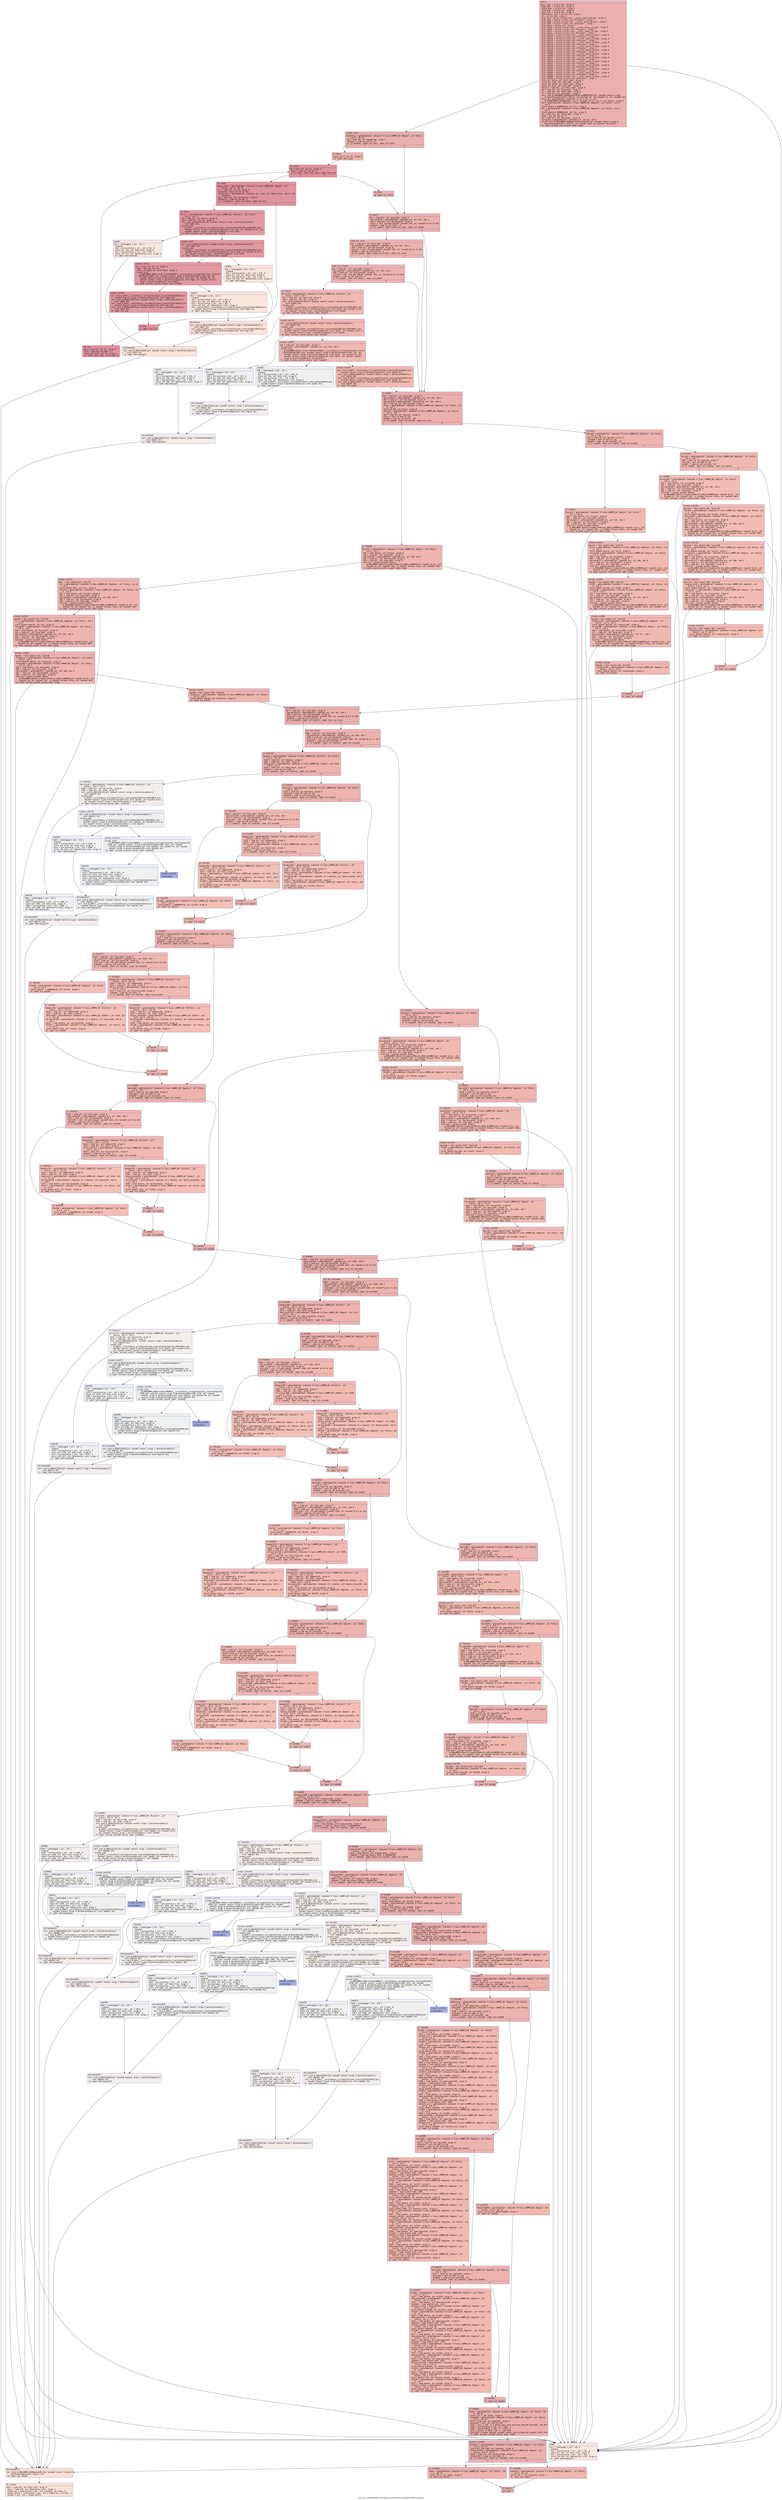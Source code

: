 digraph "CFG for '_ZN9LAMMPS_NS7RegConeC2EPNS_6LAMMPSEiPPc' function" {
	label="CFG for '_ZN9LAMMPS_NS7RegConeC2EPNS_6LAMMPSEiPPc' function";

	Node0x5572da3bb180 [shape=record,color="#3d50c3ff", style=filled, fillcolor="#d24b4070" fontname="Courier",label="{entry:\l|  %this.addr = alloca ptr, align 8\l  %lmp.addr = alloca ptr, align 8\l  %narg.addr = alloca i32, align 4\l  %arg.addr = alloca ptr, align 8\l  %exn.slot = alloca ptr, align 8\l  %ehselector.slot = alloca i32, align 4\l  %i = alloca i32, align 4\l  %ref.tmp = alloca %\"class.std::__cxx11::basic_string\", align 8\l  %ref.tmp5 = alloca %\"class.std::allocator\", align 1\l  %ref.tmp8 = alloca %\"class.std::__cxx11::basic_string\", align 8\l  %ref.tmp9 = alloca %\"class.std::allocator\", align 1\l  %ref.tmp12 = alloca i32, align 4\l  %ref.tmp29 = alloca %\"class.std::__cxx11::basic_string\", align 8\l  %ref.tmp30 = alloca %\"class.std::allocator\", align 1\l  %ref.tmp33 = alloca %\"class.std::__cxx11::basic_string\", align 8\l  %ref.tmp34 = alloca %\"class.std::allocator\", align 1\l  %ref.tmp136 = alloca %\"class.std::__cxx11::basic_string\", align 8\l  %ref.tmp137 = alloca %\"class.std::allocator\", align 1\l  %ref.tmp140 = alloca %\"class.std::__cxx11::basic_string\", align 8\l  %ref.tmp141 = alloca %\"class.std::allocator\", align 1\l  %ref.tmp274 = alloca %\"class.std::__cxx11::basic_string\", align 8\l  %ref.tmp275 = alloca %\"class.std::allocator\", align 1\l  %ref.tmp278 = alloca %\"class.std::__cxx11::basic_string\", align 8\l  %ref.tmp279 = alloca %\"class.std::allocator\", align 1\l  %ref.tmp403 = alloca %\"class.std::__cxx11::basic_string\", align 8\l  %ref.tmp404 = alloca %\"class.std::allocator\", align 1\l  %ref.tmp407 = alloca %\"class.std::__cxx11::basic_string\", align 8\l  %ref.tmp408 = alloca %\"class.std::allocator\", align 1\l  %ref.tmp422 = alloca %\"class.std::__cxx11::basic_string\", align 8\l  %ref.tmp423 = alloca %\"class.std::allocator\", align 1\l  %ref.tmp426 = alloca %\"class.std::__cxx11::basic_string\", align 8\l  %ref.tmp427 = alloca %\"class.std::allocator\", align 1\l  %ref.tmp444 = alloca %\"class.std::__cxx11::basic_string\", align 8\l  %ref.tmp445 = alloca %\"class.std::allocator\", align 1\l  %ref.tmp448 = alloca %\"class.std::__cxx11::basic_string\", align 8\l  %ref.tmp449 = alloca %\"class.std::allocator\", align 1\l  %ref.tmp464 = alloca %\"class.std::__cxx11::basic_string\", align 8\l  %ref.tmp465 = alloca %\"class.std::allocator\", align 1\l  %ref.tmp468 = alloca %\"class.std::__cxx11::basic_string\", align 8\l  %ref.tmp469 = alloca %\"class.std::allocator\", align 1\l  store ptr %this, ptr %this.addr, align 8\l  store ptr %lmp, ptr %lmp.addr, align 8\l  store i32 %narg, ptr %narg.addr, align 4\l  store ptr %arg, ptr %arg.addr, align 8\l  %this1 = load ptr, ptr %this.addr, align 8\l  %0 = load ptr, ptr %lmp.addr, align 8\l  %1 = load i32, ptr %narg.addr, align 4\l  %2 = load ptr, ptr %arg.addr, align 8\l  call void @_ZN9LAMMPS_NS6RegionC2EPNS_6LAMMPSEiPPc(ptr noundef nonnull align\l... 8 dereferenceable(672) %this1, ptr noundef %0, i32 noundef %1, ptr noundef %2)\l  store ptr getelementptr inbounds (\{ [17 x ptr] \}, ptr\l... @_ZTVN9LAMMPS_NS7RegConeE, i32 0, inrange i32 0, i32 2), ptr %this1, align 8\l  %lo = getelementptr inbounds %\"class.LAMMPS_NS::RegCone\", ptr %this1, i32 0,\l... i32 6\l  store double 0.000000e+00, ptr %lo, align 8\l  %hi = getelementptr inbounds %\"class.LAMMPS_NS::RegCone\", ptr %this1, i32 0,\l... i32 7\l  store double 0.000000e+00, ptr %hi, align 8\l  %3 = load i32, ptr %narg.addr, align 4\l  %sub = sub nsw i32 %3, 9\l  %4 = load ptr, ptr %arg.addr, align 8\l  %arrayidx = getelementptr inbounds ptr, ptr %4, i64 9\l  invoke void @_ZN9LAMMPS_NS6Region7optionsEiPPc(ptr noundef nonnull align 8\l... dereferenceable(672) %this1, i32 noundef %sub, ptr noundef %arrayidx)\l          to label %invoke.cont unwind label %lpad\l}"];
	Node0x5572da3bb180 -> Node0x5572da3bff20[tooltip="entry -> invoke.cont\nProbability 100.00%" ];
	Node0x5572da3bb180 -> Node0x5572da3c0000[tooltip="entry -> lpad\nProbability 0.00%" ];
	Node0x5572da3bff20 [shape=record,color="#3d50c3ff", style=filled, fillcolor="#d24b4070" fontname="Courier",label="{invoke.cont:\l|  %openflag = getelementptr inbounds %\"class.LAMMPS_NS::Region\", ptr %this1,\l... i32 0, i32 20\l  %5 = load i32, ptr %openflag, align 4\l  %tobool = icmp ne i32 %5, 0\l  br i1 %tobool, label %if.then, label %if.end17\l|{<s0>T|<s1>F}}"];
	Node0x5572da3bff20:s0 -> Node0x5572da3c0470[tooltip="invoke.cont -> if.then\nProbability 62.50%" ];
	Node0x5572da3bff20:s1 -> Node0x5572da3c04c0[tooltip="invoke.cont -> if.end17\nProbability 37.50%" ];
	Node0x5572da3c0470 [shape=record,color="#3d50c3ff", style=filled, fillcolor="#d6524470" fontname="Courier",label="{if.then:\l|  store i32 3, ptr %i, align 4\l  br label %for.cond\l}"];
	Node0x5572da3c0470 -> Node0x5572da3c0720[tooltip="if.then -> for.cond\nProbability 100.00%" ];
	Node0x5572da3c0720 [shape=record,color="#b70d28ff", style=filled, fillcolor="#b70d2870" fontname="Courier",label="{for.cond:\l|  %6 = load i32, ptr %i, align 4\l  %cmp = icmp slt i32 %6, 6\l  br i1 %cmp, label %for.body, label %for.end\l|{<s0>T|<s1>F}}"];
	Node0x5572da3c0720:s0 -> Node0x5572da3c0940[tooltip="for.cond -> for.body\nProbability 96.88%" ];
	Node0x5572da3c0720:s1 -> Node0x5572da3c09c0[tooltip="for.cond -> for.end\nProbability 3.12%" ];
	Node0x5572da3c0940 [shape=record,color="#b70d28ff", style=filled, fillcolor="#b70d2870" fontname="Courier",label="{for.body:\l|  %open_faces = getelementptr inbounds %\"class.LAMMPS_NS::Region\", ptr\l... %this1, i32 0, i32 21\l  %7 = load i32, ptr %i, align 4\l  %idxprom = sext i32 %7 to i64\l  %arrayidx2 = getelementptr inbounds [6 x i32], ptr %open_faces, i64 0, i64\l... %idxprom\l  %8 = load i32, ptr %arrayidx2, align 4\l  %tobool3 = icmp ne i32 %8, 0\l  br i1 %tobool3, label %if.then4, label %if.end\l|{<s0>T|<s1>F}}"];
	Node0x5572da3c0940:s0 -> Node0x5572da3c0fc0[tooltip="for.body -> if.then4\nProbability 62.50%" ];
	Node0x5572da3c0940:s1 -> Node0x5572da3c1040[tooltip="for.body -> if.end\nProbability 37.50%" ];
	Node0x5572da3c0fc0 [shape=record,color="#b70d28ff", style=filled, fillcolor="#bb1b2c70" fontname="Courier",label="{if.then4:\l|  %error = getelementptr inbounds %\"class.LAMMPS_NS::Pointers\", ptr %this1,\l... i32 0, i32 3\l  %9 = load ptr, ptr %error, align 8\l  %10 = load ptr, ptr %9, align 8\l  call void @_ZNSaIcEC1Ev(ptr noundef nonnull align 1 dereferenceable(1)\l... %ref.tmp5) #11\l  invoke void\l... @_ZNSt7__cxx1112basic_stringIcSt11char_traitsIcESaIcEEC2IS3_EEPKcRKS3_(ptr\l... noundef nonnull align 8 dereferenceable(32) %ref.tmp, ptr noundef @.str, ptr\l... noundef nonnull align 1 dereferenceable(1) %ref.tmp5)\l          to label %invoke.cont7 unwind label %lpad6\l}"];
	Node0x5572da3c0fc0 -> Node0x5572da3c2670[tooltip="if.then4 -> invoke.cont7\nProbability 100.00%" ];
	Node0x5572da3c0fc0 -> Node0x5572da3c2750[tooltip="if.then4 -> lpad6\nProbability 0.00%" ];
	Node0x5572da3c2670 [shape=record,color="#b70d28ff", style=filled, fillcolor="#bb1b2c70" fontname="Courier",label="{invoke.cont7:\l|  call void @_ZNSaIcEC1Ev(ptr noundef nonnull align 1 dereferenceable(1)\l... %ref.tmp9) #11\l  invoke void\l... @_ZNSt7__cxx1112basic_stringIcSt11char_traitsIcESaIcEEC2IS3_EEPKcRKS3_(ptr\l... noundef nonnull align 8 dereferenceable(32) %ref.tmp8, ptr noundef @.str.1,\l... ptr noundef nonnull align 1 dereferenceable(1) %ref.tmp9)\l          to label %invoke.cont11 unwind label %lpad10\l}"];
	Node0x5572da3c2670 -> Node0x5572da3c2c00[tooltip="invoke.cont7 -> invoke.cont11\nProbability 100.00%" ];
	Node0x5572da3c2670 -> Node0x5572da3c2c50[tooltip="invoke.cont7 -> lpad10\nProbability 0.00%" ];
	Node0x5572da3c2c00 [shape=record,color="#b70d28ff", style=filled, fillcolor="#bb1b2c70" fontname="Courier",label="{invoke.cont11:\l|  %11 = load i32, ptr %i, align 4\l  %add = add nsw i32 %11, 1\l  store i32 %add, ptr %ref.tmp12, align 4\l  invoke void\l... @_ZN9LAMMPS_NS5Error3allIJiEEEvRKNSt7__cxx1112basic_stringIcSt11char_traitsIcE\l...SaIcEEEiS9_DpOT_(ptr noundef nonnull align 8 dereferenceable(196) %10, ptr\l... noundef nonnull align 8 dereferenceable(32) %ref.tmp, i32 noundef 40, ptr\l... noundef nonnull align 8 dereferenceable(32) %ref.tmp8, ptr noundef nonnull\l... align 4 dereferenceable(4) %ref.tmp12)\l          to label %invoke.cont14 unwind label %lpad13\l}"];
	Node0x5572da3c2c00 -> Node0x5572da3c2bb0[tooltip="invoke.cont11 -> invoke.cont14\nProbability 100.00%" ];
	Node0x5572da3c2c00 -> Node0x5572da3c31f0[tooltip="invoke.cont11 -> lpad13\nProbability 0.00%" ];
	Node0x5572da3c2bb0 [shape=record,color="#b70d28ff", style=filled, fillcolor="#bb1b2c70" fontname="Courier",label="{invoke.cont14:\l|  call void @_ZNSt7__cxx1112basic_stringIcSt11char_traitsIcESaIcEED1Ev(ptr\l... noundef nonnull align 8 dereferenceable(32) %ref.tmp8) #11\l  call void @_ZNSaIcED1Ev(ptr noundef nonnull align 1 dereferenceable(1)\l... %ref.tmp9) #11\l  call void @_ZNSt7__cxx1112basic_stringIcSt11char_traitsIcESaIcEED1Ev(ptr\l... noundef nonnull align 8 dereferenceable(32) %ref.tmp) #11\l  call void @_ZNSaIcED1Ev(ptr noundef nonnull align 1 dereferenceable(1)\l... %ref.tmp5) #11\l  br label %if.end\l}"];
	Node0x5572da3c2bb0 -> Node0x5572da3c1040[tooltip="invoke.cont14 -> if.end\nProbability 100.00%" ];
	Node0x5572da3c0000 [shape=record,color="#3d50c3ff", style=filled, fillcolor="#f1ccb870" fontname="Courier",label="{lpad:\l|  %12 = landingpad \{ ptr, i32 \}\l          cleanup\l  %13 = extractvalue \{ ptr, i32 \} %12, 0\l  store ptr %13, ptr %exn.slot, align 8\l  %14 = extractvalue \{ ptr, i32 \} %12, 1\l  store i32 %14, ptr %ehselector.slot, align 4\l  br label %ehcleanup572\l}"];
	Node0x5572da3c0000 -> Node0x5572da3c3e40[tooltip="lpad -> ehcleanup572\nProbability 100.00%" ];
	Node0x5572da3c2750 [shape=record,color="#3d50c3ff", style=filled, fillcolor="#f3c7b170" fontname="Courier",label="{lpad6:\l|  %15 = landingpad \{ ptr, i32 \}\l          cleanup\l  %16 = extractvalue \{ ptr, i32 \} %15, 0\l  store ptr %16, ptr %exn.slot, align 8\l  %17 = extractvalue \{ ptr, i32 \} %15, 1\l  store i32 %17, ptr %ehselector.slot, align 4\l  br label %ehcleanup16\l}"];
	Node0x5572da3c2750 -> Node0x5572da3c4210[tooltip="lpad6 -> ehcleanup16\nProbability 100.00%" ];
	Node0x5572da3c2c50 [shape=record,color="#3d50c3ff", style=filled, fillcolor="#f3c7b170" fontname="Courier",label="{lpad10:\l|  %18 = landingpad \{ ptr, i32 \}\l          cleanup\l  %19 = extractvalue \{ ptr, i32 \} %18, 0\l  store ptr %19, ptr %exn.slot, align 8\l  %20 = extractvalue \{ ptr, i32 \} %18, 1\l  store i32 %20, ptr %ehselector.slot, align 4\l  br label %ehcleanup\l}"];
	Node0x5572da3c2c50 -> Node0x5572da3bcc40[tooltip="lpad10 -> ehcleanup\nProbability 100.00%" ];
	Node0x5572da3c31f0 [shape=record,color="#3d50c3ff", style=filled, fillcolor="#f3c7b170" fontname="Courier",label="{lpad13:\l|  %21 = landingpad \{ ptr, i32 \}\l          cleanup\l  %22 = extractvalue \{ ptr, i32 \} %21, 0\l  store ptr %22, ptr %exn.slot, align 8\l  %23 = extractvalue \{ ptr, i32 \} %21, 1\l  store i32 %23, ptr %ehselector.slot, align 4\l  call void @_ZNSt7__cxx1112basic_stringIcSt11char_traitsIcESaIcEED1Ev(ptr\l... noundef nonnull align 8 dereferenceable(32) %ref.tmp8) #11\l  br label %ehcleanup\l}"];
	Node0x5572da3c31f0 -> Node0x5572da3bcc40[tooltip="lpad13 -> ehcleanup\nProbability 100.00%" ];
	Node0x5572da3bcc40 [shape=record,color="#3d50c3ff", style=filled, fillcolor="#f5c1a970" fontname="Courier",label="{ehcleanup:\l|  call void @_ZNSaIcED1Ev(ptr noundef nonnull align 1 dereferenceable(1)\l... %ref.tmp9) #11\l  call void @_ZNSt7__cxx1112basic_stringIcSt11char_traitsIcESaIcEED1Ev(ptr\l... noundef nonnull align 8 dereferenceable(32) %ref.tmp) #11\l  br label %ehcleanup16\l}"];
	Node0x5572da3bcc40 -> Node0x5572da3c4210[tooltip="ehcleanup -> ehcleanup16\nProbability 100.00%" ];
	Node0x5572da3c4210 [shape=record,color="#3d50c3ff", style=filled, fillcolor="#f6bfa670" fontname="Courier",label="{ehcleanup16:\l|  call void @_ZNSaIcED1Ev(ptr noundef nonnull align 1 dereferenceable(1)\l... %ref.tmp5) #11\l  br label %ehcleanup572\l}"];
	Node0x5572da3c4210 -> Node0x5572da3c3e40[tooltip="ehcleanup16 -> ehcleanup572\nProbability 100.00%" ];
	Node0x5572da3c1040 [shape=record,color="#b70d28ff", style=filled, fillcolor="#b70d2870" fontname="Courier",label="{if.end:\l|  br label %for.inc\l}"];
	Node0x5572da3c1040 -> Node0x5572da3c5790[tooltip="if.end -> for.inc\nProbability 100.00%" ];
	Node0x5572da3c5790 [shape=record,color="#b70d28ff", style=filled, fillcolor="#b70d2870" fontname="Courier",label="{for.inc:\l|  %24 = load i32, ptr %i, align 4\l  %inc = add nsw i32 %24, 1\l  store i32 %inc, ptr %i, align 4\l  br label %for.cond, !llvm.loop !6\l}"];
	Node0x5572da3c5790 -> Node0x5572da3c0720[tooltip="for.inc -> for.cond\nProbability 100.00%" ];
	Node0x5572da3c09c0 [shape=record,color="#3d50c3ff", style=filled, fillcolor="#d6524470" fontname="Courier",label="{for.end:\l|  br label %if.end17\l}"];
	Node0x5572da3c09c0 -> Node0x5572da3c04c0[tooltip="for.end -> if.end17\nProbability 100.00%" ];
	Node0x5572da3c04c0 [shape=record,color="#3d50c3ff", style=filled, fillcolor="#d24b4070" fontname="Courier",label="{if.end17:\l|  %25 = load ptr, ptr %arg.addr, align 8\l  %arrayidx18 = getelementptr inbounds ptr, ptr %25, i64 2\l  %26 = load ptr, ptr %arrayidx18, align 8\l  %call = call i32 @strcmp(ptr noundef %26, ptr noundef @.str.2) #12\l  %cmp19 = icmp ne i32 %call, 0\l  br i1 %cmp19, label %land.lhs.true, label %if.end44\l|{<s0>T|<s1>F}}"];
	Node0x5572da3c04c0:s0 -> Node0x5572da3c6a40[tooltip="if.end17 -> land.lhs.true\nProbability 62.50%" ];
	Node0x5572da3c04c0:s1 -> Node0x5572da3c6a90[tooltip="if.end17 -> if.end44\nProbability 37.50%" ];
	Node0x5572da3c6a40 [shape=record,color="#3d50c3ff", style=filled, fillcolor="#d6524470" fontname="Courier",label="{land.lhs.true:\l|  %27 = load ptr, ptr %arg.addr, align 8\l  %arrayidx20 = getelementptr inbounds ptr, ptr %27, i64 2\l  %28 = load ptr, ptr %arrayidx20, align 8\l  %call21 = call i32 @strcmp(ptr noundef %28, ptr noundef @.str.3) #12\l  %cmp22 = icmp ne i32 %call21, 0\l  br i1 %cmp22, label %land.lhs.true23, label %if.end44\l|{<s0>T|<s1>F}}"];
	Node0x5572da3c6a40:s0 -> Node0x5572da3c6f90[tooltip="land.lhs.true -> land.lhs.true23\nProbability 62.50%" ];
	Node0x5572da3c6a40:s1 -> Node0x5572da3c6a90[tooltip="land.lhs.true -> if.end44\nProbability 37.50%" ];
	Node0x5572da3c6f90 [shape=record,color="#3d50c3ff", style=filled, fillcolor="#d8564670" fontname="Courier",label="{land.lhs.true23:\l|  %29 = load ptr, ptr %arg.addr, align 8\l  %arrayidx24 = getelementptr inbounds ptr, ptr %29, i64 2\l  %30 = load ptr, ptr %arrayidx24, align 8\l  %call25 = call i32 @strcmp(ptr noundef %30, ptr noundef @.str.4) #12\l  %cmp26 = icmp ne i32 %call25, 0\l  br i1 %cmp26, label %if.then27, label %if.end44\l|{<s0>T|<s1>F}}"];
	Node0x5572da3c6f90:s0 -> Node0x5572da3c7490[tooltip="land.lhs.true23 -> if.then27\nProbability 62.50%" ];
	Node0x5572da3c6f90:s1 -> Node0x5572da3c6a90[tooltip="land.lhs.true23 -> if.end44\nProbability 37.50%" ];
	Node0x5572da3c7490 [shape=record,color="#3d50c3ff", style=filled, fillcolor="#de614d70" fontname="Courier",label="{if.then27:\l|  %error28 = getelementptr inbounds %\"class.LAMMPS_NS::Pointers\", ptr\l... %this1, i32 0, i32 3\l  %31 = load ptr, ptr %error28, align 8\l  %32 = load ptr, ptr %31, align 8\l  call void @_ZNSaIcEC1Ev(ptr noundef nonnull align 1 dereferenceable(1)\l... %ref.tmp30) #11\l  invoke void\l... @_ZNSt7__cxx1112basic_stringIcSt11char_traitsIcESaIcEEC2IS3_EEPKcRKS3_(ptr\l... noundef nonnull align 8 dereferenceable(32) %ref.tmp29, ptr noundef @.str,\l... ptr noundef nonnull align 1 dereferenceable(1) %ref.tmp30)\l          to label %invoke.cont32 unwind label %lpad31\l}"];
	Node0x5572da3c7490 -> Node0x5572da3c7920[tooltip="if.then27 -> invoke.cont32\nProbability 100.00%" ];
	Node0x5572da3c7490 -> Node0x5572da3c79a0[tooltip="if.then27 -> lpad31\nProbability 0.00%" ];
	Node0x5572da3c7920 [shape=record,color="#3d50c3ff", style=filled, fillcolor="#de614d70" fontname="Courier",label="{invoke.cont32:\l|  call void @_ZNSaIcEC1Ev(ptr noundef nonnull align 1 dereferenceable(1)\l... %ref.tmp34) #11\l  invoke void\l... @_ZNSt7__cxx1112basic_stringIcSt11char_traitsIcESaIcEEC2IS3_EEPKcRKS3_(ptr\l... noundef nonnull align 8 dereferenceable(32) %ref.tmp33, ptr noundef @.str.5,\l... ptr noundef nonnull align 1 dereferenceable(1) %ref.tmp34)\l          to label %invoke.cont36 unwind label %lpad35\l}"];
	Node0x5572da3c7920 -> Node0x5572da3c7cc0[tooltip="invoke.cont32 -> invoke.cont36\nProbability 100.00%" ];
	Node0x5572da3c7920 -> Node0x5572da3c7d10[tooltip="invoke.cont32 -> lpad35\nProbability 0.00%" ];
	Node0x5572da3c7cc0 [shape=record,color="#3d50c3ff", style=filled, fillcolor="#de614d70" fontname="Courier",label="{invoke.cont36:\l|  %33 = load ptr, ptr %arg.addr, align 8\l  %arrayidx37 = getelementptr inbounds ptr, ptr %33, i64 2\l  invoke void\l... @_ZN9LAMMPS_NS5Error3allIJRPcEEEvRKNSt7__cxx1112basic_stringIcSt11char_traitsI\l...cESaIcEEEiSB_DpOT_(ptr noundef nonnull align 8 dereferenceable(196) %32, ptr\l... noundef nonnull align 8 dereferenceable(32) %ref.tmp29, i32 noundef 43, ptr\l... noundef nonnull align 8 dereferenceable(32) %ref.tmp33, ptr noundef nonnull\l... align 8 dereferenceable(8) %arrayidx37)\l          to label %invoke.cont39 unwind label %lpad38\l}"];
	Node0x5572da3c7cc0 -> Node0x5572da3c7c70[tooltip="invoke.cont36 -> invoke.cont39\nProbability 100.00%" ];
	Node0x5572da3c7cc0 -> Node0x5572da3bfb80[tooltip="invoke.cont36 -> lpad38\nProbability 0.00%" ];
	Node0x5572da3c7c70 [shape=record,color="#3d50c3ff", style=filled, fillcolor="#de614d70" fontname="Courier",label="{invoke.cont39:\l|  call void @_ZNSt7__cxx1112basic_stringIcSt11char_traitsIcESaIcEED1Ev(ptr\l... noundef nonnull align 8 dereferenceable(32) %ref.tmp33) #11\l  call void @_ZNSaIcED1Ev(ptr noundef nonnull align 1 dereferenceable(1)\l... %ref.tmp34) #11\l  call void @_ZNSt7__cxx1112basic_stringIcSt11char_traitsIcESaIcEED1Ev(ptr\l... noundef nonnull align 8 dereferenceable(32) %ref.tmp29) #11\l  call void @_ZNSaIcED1Ev(ptr noundef nonnull align 1 dereferenceable(1)\l... %ref.tmp30) #11\l  br label %if.end44\l}"];
	Node0x5572da3c7c70 -> Node0x5572da3c6a90[tooltip="invoke.cont39 -> if.end44\nProbability 100.00%" ];
	Node0x5572da3c79a0 [shape=record,color="#3d50c3ff", style=filled, fillcolor="#e0dbd870" fontname="Courier",label="{lpad31:\l|  %34 = landingpad \{ ptr, i32 \}\l          cleanup\l  %35 = extractvalue \{ ptr, i32 \} %34, 0\l  store ptr %35, ptr %exn.slot, align 8\l  %36 = extractvalue \{ ptr, i32 \} %34, 1\l  store i32 %36, ptr %ehselector.slot, align 4\l  br label %ehcleanup43\l}"];
	Node0x5572da3c79a0 -> Node0x5572da3c9210[tooltip="lpad31 -> ehcleanup43\nProbability 100.00%" ];
	Node0x5572da3c7d10 [shape=record,color="#3d50c3ff", style=filled, fillcolor="#e0dbd870" fontname="Courier",label="{lpad35:\l|  %37 = landingpad \{ ptr, i32 \}\l          cleanup\l  %38 = extractvalue \{ ptr, i32 \} %37, 0\l  store ptr %38, ptr %exn.slot, align 8\l  %39 = extractvalue \{ ptr, i32 \} %37, 1\l  store i32 %39, ptr %ehselector.slot, align 4\l  br label %ehcleanup41\l}"];
	Node0x5572da3c7d10 -> Node0x5572da3c9580[tooltip="lpad35 -> ehcleanup41\nProbability 100.00%" ];
	Node0x5572da3bfb80 [shape=record,color="#3d50c3ff", style=filled, fillcolor="#e0dbd870" fontname="Courier",label="{lpad38:\l|  %40 = landingpad \{ ptr, i32 \}\l          cleanup\l  %41 = extractvalue \{ ptr, i32 \} %40, 0\l  store ptr %41, ptr %exn.slot, align 8\l  %42 = extractvalue \{ ptr, i32 \} %40, 1\l  store i32 %42, ptr %ehselector.slot, align 4\l  call void @_ZNSt7__cxx1112basic_stringIcSt11char_traitsIcESaIcEED1Ev(ptr\l... noundef nonnull align 8 dereferenceable(32) %ref.tmp33) #11\l  br label %ehcleanup41\l}"];
	Node0x5572da3bfb80 -> Node0x5572da3c9580[tooltip="lpad38 -> ehcleanup41\nProbability 100.00%" ];
	Node0x5572da3c9580 [shape=record,color="#3d50c3ff", style=filled, fillcolor="#e5d8d170" fontname="Courier",label="{ehcleanup41:\l|  call void @_ZNSaIcED1Ev(ptr noundef nonnull align 1 dereferenceable(1)\l... %ref.tmp34) #11\l  call void @_ZNSt7__cxx1112basic_stringIcSt11char_traitsIcESaIcEED1Ev(ptr\l... noundef nonnull align 8 dereferenceable(32) %ref.tmp29) #11\l  br label %ehcleanup43\l}"];
	Node0x5572da3c9580 -> Node0x5572da3c9210[tooltip="ehcleanup41 -> ehcleanup43\nProbability 100.00%" ];
	Node0x5572da3c9210 [shape=record,color="#3d50c3ff", style=filled, fillcolor="#e8d6cc70" fontname="Courier",label="{ehcleanup43:\l|  call void @_ZNSaIcED1Ev(ptr noundef nonnull align 1 dereferenceable(1)\l... %ref.tmp30) #11\l  br label %ehcleanup572\l}"];
	Node0x5572da3c9210 -> Node0x5572da3c3e40[tooltip="ehcleanup43 -> ehcleanup572\nProbability 100.00%" ];
	Node0x5572da3c6a90 [shape=record,color="#3d50c3ff", style=filled, fillcolor="#d24b4070" fontname="Courier",label="{if.end44:\l|  %43 = load ptr, ptr %arg.addr, align 8\l  %arrayidx45 = getelementptr inbounds ptr, ptr %43, i64 2\l  %44 = load ptr, ptr %arrayidx45, align 8\l  %arrayidx46 = getelementptr inbounds i8, ptr %44, i64 0\l  %45 = load i8, ptr %arrayidx46, align 1\l  %axis = getelementptr inbounds %\"class.LAMMPS_NS::RegCone\", ptr %this1, i32\l... 0, i32 1\l  store i8 %45, ptr %axis, align 8\l  %axis47 = getelementptr inbounds %\"class.LAMMPS_NS::RegCone\", ptr %this1,\l... i32 0, i32 1\l  %46 = load i8, ptr %axis47, align 8\l  %conv = sext i8 %46 to i32\l  %cmp48 = icmp eq i32 %conv, 120\l  br i1 %cmp48, label %if.then49, label %if.else\l|{<s0>T|<s1>F}}"];
	Node0x5572da3c6a90:s0 -> Node0x5572da3ca620[tooltip="if.end44 -> if.then49\nProbability 50.00%" ];
	Node0x5572da3c6a90:s1 -> Node0x5572da3ca6a0[tooltip="if.end44 -> if.else\nProbability 50.00%" ];
	Node0x5572da3ca620 [shape=record,color="#3d50c3ff", style=filled, fillcolor="#d8564670" fontname="Courier",label="{if.then49:\l|  %yscale = getelementptr inbounds %\"class.LAMMPS_NS::Region\", ptr %this1,\l... i32 0, i32 7\l  %47 = load double, ptr %yscale, align 8\l  %48 = load ptr, ptr %arg.addr, align 8\l  %arrayidx50 = getelementptr inbounds ptr, ptr %48, i64 3\l  %49 = load ptr, ptr %arrayidx50, align 8\l  %50 = load ptr, ptr %lmp.addr, align 8\l  %call52 = invoke noundef double\l... @_ZN9LAMMPS_NS5utils7numericEPKciS2_bPNS_6LAMMPSE(ptr noundef @.str, i32\l... noundef 47, ptr noundef %49, i1 noundef zeroext false, ptr noundef %50)\l          to label %invoke.cont51 unwind label %lpad\l}"];
	Node0x5572da3ca620 -> Node0x5572da3cb4a0[tooltip="if.then49 -> invoke.cont51\nProbability 100.00%" ];
	Node0x5572da3ca620 -> Node0x5572da3c0000[tooltip="if.then49 -> lpad\nProbability 0.00%" ];
	Node0x5572da3cb4a0 [shape=record,color="#3d50c3ff", style=filled, fillcolor="#d8564670" fontname="Courier",label="{invoke.cont51:\l|  %mul = fmul double %47, %call52\l  %c1 = getelementptr inbounds %\"class.LAMMPS_NS::RegCone\", ptr %this1, i32 0,\l... i32 2\l  store double %mul, ptr %c1, align 8\l  %zscale = getelementptr inbounds %\"class.LAMMPS_NS::Region\", ptr %this1, i32\l... 0, i32 8\l  %51 = load double, ptr %zscale, align 8\l  %52 = load ptr, ptr %arg.addr, align 8\l  %arrayidx53 = getelementptr inbounds ptr, ptr %52, i64 4\l  %53 = load ptr, ptr %arrayidx53, align 8\l  %54 = load ptr, ptr %lmp.addr, align 8\l  %call55 = invoke noundef double\l... @_ZN9LAMMPS_NS5utils7numericEPKciS2_bPNS_6LAMMPSE(ptr noundef @.str, i32\l... noundef 48, ptr noundef %53, i1 noundef zeroext false, ptr noundef %54)\l          to label %invoke.cont54 unwind label %lpad\l}"];
	Node0x5572da3cb4a0 -> Node0x5572da3cbe20[tooltip="invoke.cont51 -> invoke.cont54\nProbability 100.00%" ];
	Node0x5572da3cb4a0 -> Node0x5572da3c0000[tooltip="invoke.cont51 -> lpad\nProbability 0.00%" ];
	Node0x5572da3cbe20 [shape=record,color="#3d50c3ff", style=filled, fillcolor="#d8564670" fontname="Courier",label="{invoke.cont54:\l|  %mul56 = fmul double %51, %call55\l  %c2 = getelementptr inbounds %\"class.LAMMPS_NS::RegCone\", ptr %this1, i32 0,\l... i32 3\l  store double %mul56, ptr %c2, align 8\l  %yscale57 = getelementptr inbounds %\"class.LAMMPS_NS::Region\", ptr %this1,\l... i32 0, i32 7\l  %55 = load double, ptr %yscale57, align 8\l  %56 = load ptr, ptr %arg.addr, align 8\l  %arrayidx58 = getelementptr inbounds ptr, ptr %56, i64 5\l  %57 = load ptr, ptr %arrayidx58, align 8\l  %58 = load ptr, ptr %lmp.addr, align 8\l  %call60 = invoke noundef double\l... @_ZN9LAMMPS_NS5utils7numericEPKciS2_bPNS_6LAMMPSE(ptr noundef @.str, i32\l... noundef 49, ptr noundef %57, i1 noundef zeroext false, ptr noundef %58)\l          to label %invoke.cont59 unwind label %lpad\l}"];
	Node0x5572da3cbe20 -> Node0x5572da3cc700[tooltip="invoke.cont54 -> invoke.cont59\nProbability 100.00%" ];
	Node0x5572da3cbe20 -> Node0x5572da3c0000[tooltip="invoke.cont54 -> lpad\nProbability 0.00%" ];
	Node0x5572da3cc700 [shape=record,color="#3d50c3ff", style=filled, fillcolor="#d8564670" fontname="Courier",label="{invoke.cont59:\l|  %mul61 = fmul double %55, %call60\l  %radiuslo = getelementptr inbounds %\"class.LAMMPS_NS::RegCone\", ptr %this1,\l... i32 0, i32 4\l  store double %mul61, ptr %radiuslo, align 8\l  %yscale62 = getelementptr inbounds %\"class.LAMMPS_NS::Region\", ptr %this1,\l... i32 0, i32 7\l  %59 = load double, ptr %yscale62, align 8\l  %60 = load ptr, ptr %arg.addr, align 8\l  %arrayidx63 = getelementptr inbounds ptr, ptr %60, i64 6\l  %61 = load ptr, ptr %arrayidx63, align 8\l  %62 = load ptr, ptr %lmp.addr, align 8\l  %call65 = invoke noundef double\l... @_ZN9LAMMPS_NS5utils7numericEPKciS2_bPNS_6LAMMPSE(ptr noundef @.str, i32\l... noundef 50, ptr noundef %61, i1 noundef zeroext false, ptr noundef %62)\l          to label %invoke.cont64 unwind label %lpad\l}"];
	Node0x5572da3cc700 -> Node0x5572da3ccfe0[tooltip="invoke.cont59 -> invoke.cont64\nProbability 100.00%" ];
	Node0x5572da3cc700 -> Node0x5572da3c0000[tooltip="invoke.cont59 -> lpad\nProbability 0.00%" ];
	Node0x5572da3ccfe0 [shape=record,color="#3d50c3ff", style=filled, fillcolor="#d8564670" fontname="Courier",label="{invoke.cont64:\l|  %mul66 = fmul double %59, %call65\l  %radiushi = getelementptr inbounds %\"class.LAMMPS_NS::RegCone\", ptr %this1,\l... i32 0, i32 5\l  store double %mul66, ptr %radiushi, align 8\l  br label %if.end125\l}"];
	Node0x5572da3ccfe0 -> Node0x5572da3cd4a0[tooltip="invoke.cont64 -> if.end125\nProbability 100.00%" ];
	Node0x5572da3ca6a0 [shape=record,color="#3d50c3ff", style=filled, fillcolor="#d8564670" fontname="Courier",label="{if.else:\l|  %axis67 = getelementptr inbounds %\"class.LAMMPS_NS::RegCone\", ptr %this1,\l... i32 0, i32 1\l  %63 = load i8, ptr %axis67, align 8\l  %conv68 = sext i8 %63 to i32\l  %cmp69 = icmp eq i32 %conv68, 121\l  br i1 %cmp69, label %if.then70, label %if.else94\l|{<s0>T|<s1>F}}"];
	Node0x5572da3ca6a0:s0 -> Node0x5572da3cd860[tooltip="if.else -> if.then70\nProbability 50.00%" ];
	Node0x5572da3ca6a0:s1 -> Node0x5572da3cd8e0[tooltip="if.else -> if.else94\nProbability 50.00%" ];
	Node0x5572da3cd860 [shape=record,color="#3d50c3ff", style=filled, fillcolor="#de614d70" fontname="Courier",label="{if.then70:\l|  %xscale = getelementptr inbounds %\"class.LAMMPS_NS::Region\", ptr %this1,\l... i32 0, i32 6\l  %64 = load double, ptr %xscale, align 8\l  %65 = load ptr, ptr %arg.addr, align 8\l  %arrayidx71 = getelementptr inbounds ptr, ptr %65, i64 3\l  %66 = load ptr, ptr %arrayidx71, align 8\l  %67 = load ptr, ptr %lmp.addr, align 8\l  %call73 = invoke noundef double\l... @_ZN9LAMMPS_NS5utils7numericEPKciS2_bPNS_6LAMMPSE(ptr noundef @.str, i32\l... noundef 52, ptr noundef %66, i1 noundef zeroext false, ptr noundef %67)\l          to label %invoke.cont72 unwind label %lpad\l}"];
	Node0x5572da3cd860 -> Node0x5572da3cde50[tooltip="if.then70 -> invoke.cont72\nProbability 100.00%" ];
	Node0x5572da3cd860 -> Node0x5572da3c0000[tooltip="if.then70 -> lpad\nProbability 0.00%" ];
	Node0x5572da3cde50 [shape=record,color="#3d50c3ff", style=filled, fillcolor="#de614d70" fontname="Courier",label="{invoke.cont72:\l|  %mul74 = fmul double %64, %call73\l  %c175 = getelementptr inbounds %\"class.LAMMPS_NS::RegCone\", ptr %this1, i32\l... 0, i32 2\l  store double %mul74, ptr %c175, align 8\l  %zscale76 = getelementptr inbounds %\"class.LAMMPS_NS::Region\", ptr %this1,\l... i32 0, i32 8\l  %68 = load double, ptr %zscale76, align 8\l  %69 = load ptr, ptr %arg.addr, align 8\l  %arrayidx77 = getelementptr inbounds ptr, ptr %69, i64 4\l  %70 = load ptr, ptr %arrayidx77, align 8\l  %71 = load ptr, ptr %lmp.addr, align 8\l  %call79 = invoke noundef double\l... @_ZN9LAMMPS_NS5utils7numericEPKciS2_bPNS_6LAMMPSE(ptr noundef @.str, i32\l... noundef 53, ptr noundef %70, i1 noundef zeroext false, ptr noundef %71)\l          to label %invoke.cont78 unwind label %lpad\l}"];
	Node0x5572da3cde50 -> Node0x5572da3ce6c0[tooltip="invoke.cont72 -> invoke.cont78\nProbability 100.00%" ];
	Node0x5572da3cde50 -> Node0x5572da3c0000[tooltip="invoke.cont72 -> lpad\nProbability 0.00%" ];
	Node0x5572da3ce6c0 [shape=record,color="#3d50c3ff", style=filled, fillcolor="#de614d70" fontname="Courier",label="{invoke.cont78:\l|  %mul80 = fmul double %68, %call79\l  %c281 = getelementptr inbounds %\"class.LAMMPS_NS::RegCone\", ptr %this1, i32\l... 0, i32 3\l  store double %mul80, ptr %c281, align 8\l  %xscale82 = getelementptr inbounds %\"class.LAMMPS_NS::Region\", ptr %this1,\l... i32 0, i32 6\l  %72 = load double, ptr %xscale82, align 8\l  %73 = load ptr, ptr %arg.addr, align 8\l  %arrayidx83 = getelementptr inbounds ptr, ptr %73, i64 5\l  %74 = load ptr, ptr %arrayidx83, align 8\l  %75 = load ptr, ptr %lmp.addr, align 8\l  %call85 = invoke noundef double\l... @_ZN9LAMMPS_NS5utils7numericEPKciS2_bPNS_6LAMMPSE(ptr noundef @.str, i32\l... noundef 54, ptr noundef %74, i1 noundef zeroext false, ptr noundef %75)\l          to label %invoke.cont84 unwind label %lpad\l}"];
	Node0x5572da3ce6c0 -> Node0x5572da3cef30[tooltip="invoke.cont78 -> invoke.cont84\nProbability 100.00%" ];
	Node0x5572da3ce6c0 -> Node0x5572da3c0000[tooltip="invoke.cont78 -> lpad\nProbability 0.00%" ];
	Node0x5572da3cef30 [shape=record,color="#3d50c3ff", style=filled, fillcolor="#de614d70" fontname="Courier",label="{invoke.cont84:\l|  %mul86 = fmul double %72, %call85\l  %radiuslo87 = getelementptr inbounds %\"class.LAMMPS_NS::RegCone\", ptr\l... %this1, i32 0, i32 4\l  store double %mul86, ptr %radiuslo87, align 8\l  %xscale88 = getelementptr inbounds %\"class.LAMMPS_NS::Region\", ptr %this1,\l... i32 0, i32 6\l  %76 = load double, ptr %xscale88, align 8\l  %77 = load ptr, ptr %arg.addr, align 8\l  %arrayidx89 = getelementptr inbounds ptr, ptr %77, i64 6\l  %78 = load ptr, ptr %arrayidx89, align 8\l  %79 = load ptr, ptr %lmp.addr, align 8\l  %call91 = invoke noundef double\l... @_ZN9LAMMPS_NS5utils7numericEPKciS2_bPNS_6LAMMPSE(ptr noundef @.str, i32\l... noundef 55, ptr noundef %78, i1 noundef zeroext false, ptr noundef %79)\l          to label %invoke.cont90 unwind label %lpad\l}"];
	Node0x5572da3cef30 -> Node0x5572da3cf7b0[tooltip="invoke.cont84 -> invoke.cont90\nProbability 100.00%" ];
	Node0x5572da3cef30 -> Node0x5572da3c0000[tooltip="invoke.cont84 -> lpad\nProbability 0.00%" ];
	Node0x5572da3cf7b0 [shape=record,color="#3d50c3ff", style=filled, fillcolor="#de614d70" fontname="Courier",label="{invoke.cont90:\l|  %mul92 = fmul double %76, %call91\l  %radiushi93 = getelementptr inbounds %\"class.LAMMPS_NS::RegCone\", ptr\l... %this1, i32 0, i32 5\l  store double %mul92, ptr %radiushi93, align 8\l  br label %if.end124\l}"];
	Node0x5572da3cf7b0 -> Node0x5572da3cfc40[tooltip="invoke.cont90 -> if.end124\nProbability 100.00%" ];
	Node0x5572da3cd8e0 [shape=record,color="#3d50c3ff", style=filled, fillcolor="#de614d70" fontname="Courier",label="{if.else94:\l|  %axis95 = getelementptr inbounds %\"class.LAMMPS_NS::RegCone\", ptr %this1,\l... i32 0, i32 1\l  %80 = load i8, ptr %axis95, align 8\l  %conv96 = sext i8 %80 to i32\l  %cmp97 = icmp eq i32 %conv96, 122\l  br i1 %cmp97, label %if.then98, label %if.end123\l|{<s0>T|<s1>F}}"];
	Node0x5572da3cd8e0:s0 -> Node0x5572da3d0000[tooltip="if.else94 -> if.then98\nProbability 50.00%" ];
	Node0x5572da3cd8e0:s1 -> Node0x5572da3d0080[tooltip="if.else94 -> if.end123\nProbability 50.00%" ];
	Node0x5572da3d0000 [shape=record,color="#3d50c3ff", style=filled, fillcolor="#e1675170" fontname="Courier",label="{if.then98:\l|  %xscale99 = getelementptr inbounds %\"class.LAMMPS_NS::Region\", ptr %this1,\l... i32 0, i32 6\l  %81 = load double, ptr %xscale99, align 8\l  %82 = load ptr, ptr %arg.addr, align 8\l  %arrayidx100 = getelementptr inbounds ptr, ptr %82, i64 3\l  %83 = load ptr, ptr %arrayidx100, align 8\l  %84 = load ptr, ptr %lmp.addr, align 8\l  %call102 = invoke noundef double\l... @_ZN9LAMMPS_NS5utils7numericEPKciS2_bPNS_6LAMMPSE(ptr noundef @.str, i32\l... noundef 57, ptr noundef %83, i1 noundef zeroext false, ptr noundef %84)\l          to label %invoke.cont101 unwind label %lpad\l}"];
	Node0x5572da3d0000 -> Node0x5572da3c4390[tooltip="if.then98 -> invoke.cont101\nProbability 100.00%" ];
	Node0x5572da3d0000 -> Node0x5572da3c0000[tooltip="if.then98 -> lpad\nProbability 0.00%" ];
	Node0x5572da3c4390 [shape=record,color="#3d50c3ff", style=filled, fillcolor="#e1675170" fontname="Courier",label="{invoke.cont101:\l|  %mul103 = fmul double %81, %call102\l  %c1104 = getelementptr inbounds %\"class.LAMMPS_NS::RegCone\", ptr %this1, i32\l... 0, i32 2\l  store double %mul103, ptr %c1104, align 8\l  %yscale105 = getelementptr inbounds %\"class.LAMMPS_NS::Region\", ptr %this1,\l... i32 0, i32 7\l  %85 = load double, ptr %yscale105, align 8\l  %86 = load ptr, ptr %arg.addr, align 8\l  %arrayidx106 = getelementptr inbounds ptr, ptr %86, i64 4\l  %87 = load ptr, ptr %arrayidx106, align 8\l  %88 = load ptr, ptr %lmp.addr, align 8\l  %call108 = invoke noundef double\l... @_ZN9LAMMPS_NS5utils7numericEPKciS2_bPNS_6LAMMPSE(ptr noundef @.str, i32\l... noundef 58, ptr noundef %87, i1 noundef zeroext false, ptr noundef %88)\l          to label %invoke.cont107 unwind label %lpad\l}"];
	Node0x5572da3c4390 -> Node0x5572da3c4c00[tooltip="invoke.cont101 -> invoke.cont107\nProbability 100.00%" ];
	Node0x5572da3c4390 -> Node0x5572da3c0000[tooltip="invoke.cont101 -> lpad\nProbability 0.00%" ];
	Node0x5572da3c4c00 [shape=record,color="#3d50c3ff", style=filled, fillcolor="#e1675170" fontname="Courier",label="{invoke.cont107:\l|  %mul109 = fmul double %85, %call108\l  %c2110 = getelementptr inbounds %\"class.LAMMPS_NS::RegCone\", ptr %this1, i32\l... 0, i32 3\l  store double %mul109, ptr %c2110, align 8\l  %xscale111 = getelementptr inbounds %\"class.LAMMPS_NS::Region\", ptr %this1,\l... i32 0, i32 6\l  %89 = load double, ptr %xscale111, align 8\l  %90 = load ptr, ptr %arg.addr, align 8\l  %arrayidx112 = getelementptr inbounds ptr, ptr %90, i64 5\l  %91 = load ptr, ptr %arrayidx112, align 8\l  %92 = load ptr, ptr %lmp.addr, align 8\l  %call114 = invoke noundef double\l... @_ZN9LAMMPS_NS5utils7numericEPKciS2_bPNS_6LAMMPSE(ptr noundef @.str, i32\l... noundef 59, ptr noundef %91, i1 noundef zeroext false, ptr noundef %92)\l          to label %invoke.cont113 unwind label %lpad\l}"];
	Node0x5572da3c4c00 -> Node0x5572da3d26e0[tooltip="invoke.cont107 -> invoke.cont113\nProbability 100.00%" ];
	Node0x5572da3c4c00 -> Node0x5572da3c0000[tooltip="invoke.cont107 -> lpad\nProbability 0.00%" ];
	Node0x5572da3d26e0 [shape=record,color="#3d50c3ff", style=filled, fillcolor="#e1675170" fontname="Courier",label="{invoke.cont113:\l|  %mul115 = fmul double %89, %call114\l  %radiuslo116 = getelementptr inbounds %\"class.LAMMPS_NS::RegCone\", ptr\l... %this1, i32 0, i32 4\l  store double %mul115, ptr %radiuslo116, align 8\l  %xscale117 = getelementptr inbounds %\"class.LAMMPS_NS::Region\", ptr %this1,\l... i32 0, i32 6\l  %93 = load double, ptr %xscale117, align 8\l  %94 = load ptr, ptr %arg.addr, align 8\l  %arrayidx118 = getelementptr inbounds ptr, ptr %94, i64 6\l  %95 = load ptr, ptr %arrayidx118, align 8\l  %96 = load ptr, ptr %lmp.addr, align 8\l  %call120 = invoke noundef double\l... @_ZN9LAMMPS_NS5utils7numericEPKciS2_bPNS_6LAMMPSE(ptr noundef @.str, i32\l... noundef 60, ptr noundef %95, i1 noundef zeroext false, ptr noundef %96)\l          to label %invoke.cont119 unwind label %lpad\l}"];
	Node0x5572da3d26e0 -> Node0x5572da3ca9d0[tooltip="invoke.cont113 -> invoke.cont119\nProbability 100.00%" ];
	Node0x5572da3d26e0 -> Node0x5572da3c0000[tooltip="invoke.cont113 -> lpad\nProbability 0.00%" ];
	Node0x5572da3ca9d0 [shape=record,color="#3d50c3ff", style=filled, fillcolor="#e1675170" fontname="Courier",label="{invoke.cont119:\l|  %mul121 = fmul double %93, %call120\l  %radiushi122 = getelementptr inbounds %\"class.LAMMPS_NS::RegCone\", ptr\l... %this1, i32 0, i32 5\l  store double %mul121, ptr %radiushi122, align 8\l  br label %if.end123\l}"];
	Node0x5572da3ca9d0 -> Node0x5572da3d0080[tooltip="invoke.cont119 -> if.end123\nProbability 100.00%" ];
	Node0x5572da3d0080 [shape=record,color="#3d50c3ff", style=filled, fillcolor="#de614d70" fontname="Courier",label="{if.end123:\l|  br label %if.end124\l}"];
	Node0x5572da3d0080 -> Node0x5572da3cfc40[tooltip="if.end123 -> if.end124\nProbability 100.00%" ];
	Node0x5572da3cfc40 [shape=record,color="#3d50c3ff", style=filled, fillcolor="#d8564670" fontname="Courier",label="{if.end124:\l|  br label %if.end125\l}"];
	Node0x5572da3cfc40 -> Node0x5572da3cd4a0[tooltip="if.end124 -> if.end125\nProbability 100.00%" ];
	Node0x5572da3cd4a0 [shape=record,color="#3d50c3ff", style=filled, fillcolor="#d24b4070" fontname="Courier",label="{if.end125:\l|  %97 = load ptr, ptr %arg.addr, align 8\l  %arrayidx126 = getelementptr inbounds ptr, ptr %97, i64 7\l  %98 = load ptr, ptr %arrayidx126, align 8\l  %call127 = call i32 @strcmp(ptr noundef %98, ptr noundef @.str.6) #12\l  %cmp128 = icmp eq i32 %call127, 0\l  br i1 %cmp128, label %if.then132, label %lor.lhs.false\l|{<s0>T|<s1>F}}"];
	Node0x5572da3cd4a0:s0 -> Node0x5572da3c7fe0[tooltip="if.end125 -> if.then132\nProbability 37.50%" ];
	Node0x5572da3cd4a0:s1 -> Node0x5572da3c8060[tooltip="if.end125 -> lor.lhs.false\nProbability 62.50%" ];
	Node0x5572da3c8060 [shape=record,color="#3d50c3ff", style=filled, fillcolor="#d6524470" fontname="Courier",label="{lor.lhs.false:\l|  %99 = load ptr, ptr %arg.addr, align 8\l  %arrayidx129 = getelementptr inbounds ptr, ptr %99, i64 7\l  %100 = load ptr, ptr %arrayidx129, align 8\l  %call130 = call i32 @strcmp(ptr noundef %100, ptr noundef @.str.7) #12\l  %cmp131 = icmp eq i32 %call130, 0\l  br i1 %cmp131, label %if.then132, label %if.else226\l|{<s0>T|<s1>F}}"];
	Node0x5572da3c8060:s0 -> Node0x5572da3c7fe0[tooltip="lor.lhs.false -> if.then132\nProbability 37.50%" ];
	Node0x5572da3c8060:s1 -> Node0x5572da3c8560[tooltip="lor.lhs.false -> if.else226\nProbability 62.50%" ];
	Node0x5572da3c7fe0 [shape=record,color="#3d50c3ff", style=filled, fillcolor="#d6524470" fontname="Courier",label="{if.then132:\l|  %domain = getelementptr inbounds %\"class.LAMMPS_NS::Pointers\", ptr %this1,\l... i32 0, i32 10\l  %101 = load ptr, ptr %domain, align 8\l  %102 = load ptr, ptr %101, align 8\l  %box_exist = getelementptr inbounds %\"class.LAMMPS_NS::Domain\", ptr %102,\l... i32 0, i32 1\l  %103 = load i32, ptr %box_exist, align 8\l  %cmp133 = icmp eq i32 %103, 0\l  br i1 %cmp133, label %if.then134, label %if.end150\l|{<s0>T|<s1>F}}"];
	Node0x5572da3c7fe0:s0 -> Node0x5572da3d5820[tooltip="if.then132 -> if.then134\nProbability 0.00%" ];
	Node0x5572da3c7fe0:s1 -> Node0x5572da3d58a0[tooltip="if.then132 -> if.end150\nProbability 100.00%" ];
	Node0x5572da3d5820 [shape=record,color="#3d50c3ff", style=filled, fillcolor="#e5d8d170" fontname="Courier",label="{if.then134:\l|  %error135 = getelementptr inbounds %\"class.LAMMPS_NS::Pointers\", ptr\l... %this1, i32 0, i32 3\l  %104 = load ptr, ptr %error135, align 8\l  %105 = load ptr, ptr %104, align 8\l  call void @_ZNSaIcEC1Ev(ptr noundef nonnull align 1 dereferenceable(1)\l... %ref.tmp137) #11\l  invoke void\l... @_ZNSt7__cxx1112basic_stringIcSt11char_traitsIcESaIcEEC2IS3_EEPKcRKS3_(ptr\l... noundef nonnull align 8 dereferenceable(32) %ref.tmp136, ptr noundef @.str,\l... ptr noundef nonnull align 1 dereferenceable(1) %ref.tmp137)\l          to label %invoke.cont139 unwind label %lpad138\l}"];
	Node0x5572da3d5820 -> Node0x5572da3d5d40[tooltip="if.then134 -> invoke.cont139\nProbability 50.00%" ];
	Node0x5572da3d5820 -> Node0x5572da3d5dc0[tooltip="if.then134 -> lpad138\nProbability 50.00%" ];
	Node0x5572da3d5d40 [shape=record,color="#3d50c3ff", style=filled, fillcolor="#e0dbd870" fontname="Courier",label="{invoke.cont139:\l|  call void @_ZNSaIcEC1Ev(ptr noundef nonnull align 1 dereferenceable(1)\l... %ref.tmp141) #11\l  invoke void\l... @_ZNSt7__cxx1112basic_stringIcSt11char_traitsIcESaIcEEC2IS3_EEPKcRKS3_(ptr\l... noundef nonnull align 8 dereferenceable(32) %ref.tmp140, ptr noundef @.str.8,\l... ptr noundef nonnull align 1 dereferenceable(1) %ref.tmp141)\l          to label %invoke.cont143 unwind label %lpad142\l}"];
	Node0x5572da3d5d40 -> Node0x5572da3d60e0[tooltip="invoke.cont139 -> invoke.cont143\nProbability 50.00%" ];
	Node0x5572da3d5d40 -> Node0x5572da3d6130[tooltip="invoke.cont139 -> lpad142\nProbability 50.00%" ];
	Node0x5572da3d60e0 [shape=record,color="#3d50c3ff", style=filled, fillcolor="#dbdcde70" fontname="Courier",label="{invoke.cont143:\l|  invoke void\l... @_ZN9LAMMPS_NS5Error3allERKNSt7__cxx1112basic_stringIcSt11char_traitsIcESaIcEE\l...EiS8_(ptr noundef nonnull align 8 dereferenceable(196) %105, ptr noundef\l... nonnull align 8 dereferenceable(32) %ref.tmp136, i32 noundef 65, ptr noundef\l... nonnull align 8 dereferenceable(32) %ref.tmp140) #13\l          to label %invoke.cont145 unwind label %lpad144\l}"];
	Node0x5572da3d60e0 -> Node0x5572da3d6090[tooltip="invoke.cont143 -> invoke.cont145\nProbability 0.00%" ];
	Node0x5572da3d60e0 -> Node0x5572da3d6450[tooltip="invoke.cont143 -> lpad144\nProbability 100.00%" ];
	Node0x5572da3d6090 [shape=record,color="#3d50c3ff", style=filled, fillcolor="#3d50c370" fontname="Courier",label="{invoke.cont145:\l|  unreachable\l}"];
	Node0x5572da3d5dc0 [shape=record,color="#3d50c3ff", style=filled, fillcolor="#e0dbd870" fontname="Courier",label="{lpad138:\l|  %106 = landingpad \{ ptr, i32 \}\l          cleanup\l  %107 = extractvalue \{ ptr, i32 \} %106, 0\l  store ptr %107, ptr %exn.slot, align 8\l  %108 = extractvalue \{ ptr, i32 \} %106, 1\l  store i32 %108, ptr %ehselector.slot, align 4\l  br label %ehcleanup149\l}"];
	Node0x5572da3d5dc0 -> Node0x5572da3d6af0[tooltip="lpad138 -> ehcleanup149\nProbability 100.00%" ];
	Node0x5572da3d6130 [shape=record,color="#3d50c3ff", style=filled, fillcolor="#dbdcde70" fontname="Courier",label="{lpad142:\l|  %109 = landingpad \{ ptr, i32 \}\l          cleanup\l  %110 = extractvalue \{ ptr, i32 \} %109, 0\l  store ptr %110, ptr %exn.slot, align 8\l  %111 = extractvalue \{ ptr, i32 \} %109, 1\l  store i32 %111, ptr %ehselector.slot, align 4\l  br label %ehcleanup147\l}"];
	Node0x5572da3d6130 -> Node0x5572da3d6e40[tooltip="lpad142 -> ehcleanup147\nProbability 100.00%" ];
	Node0x5572da3d6450 [shape=record,color="#3d50c3ff", style=filled, fillcolor="#dbdcde70" fontname="Courier",label="{lpad144:\l|  %112 = landingpad \{ ptr, i32 \}\l          cleanup\l  %113 = extractvalue \{ ptr, i32 \} %112, 0\l  store ptr %113, ptr %exn.slot, align 8\l  %114 = extractvalue \{ ptr, i32 \} %112, 1\l  store i32 %114, ptr %ehselector.slot, align 4\l  call void @_ZNSt7__cxx1112basic_stringIcSt11char_traitsIcESaIcEED1Ev(ptr\l... noundef nonnull align 8 dereferenceable(32) %ref.tmp140) #11\l  br label %ehcleanup147\l}"];
	Node0x5572da3d6450 -> Node0x5572da3d6e40[tooltip="lpad144 -> ehcleanup147\nProbability 100.00%" ];
	Node0x5572da3d6e40 [shape=record,color="#3d50c3ff", style=filled, fillcolor="#e0dbd870" fontname="Courier",label="{ehcleanup147:\l|  call void @_ZNSaIcED1Ev(ptr noundef nonnull align 1 dereferenceable(1)\l... %ref.tmp141) #11\l  call void @_ZNSt7__cxx1112basic_stringIcSt11char_traitsIcESaIcEED1Ev(ptr\l... noundef nonnull align 8 dereferenceable(32) %ref.tmp136) #11\l  br label %ehcleanup149\l}"];
	Node0x5572da3d6e40 -> Node0x5572da3d6af0[tooltip="ehcleanup147 -> ehcleanup149\nProbability 100.00%" ];
	Node0x5572da3d6af0 [shape=record,color="#3d50c3ff", style=filled, fillcolor="#e5d8d170" fontname="Courier",label="{ehcleanup149:\l|  call void @_ZNSaIcED1Ev(ptr noundef nonnull align 1 dereferenceable(1)\l... %ref.tmp137) #11\l  br label %ehcleanup572\l}"];
	Node0x5572da3d6af0 -> Node0x5572da3c3e40[tooltip="ehcleanup149 -> ehcleanup572\nProbability 100.00%" ];
	Node0x5572da3d58a0 [shape=record,color="#3d50c3ff", style=filled, fillcolor="#d6524470" fontname="Courier",label="{if.end150:\l|  %axis151 = getelementptr inbounds %\"class.LAMMPS_NS::RegCone\", ptr %this1,\l... i32 0, i32 1\l  %115 = load i8, ptr %axis151, align 8\l  %conv152 = sext i8 %115 to i32\l  %cmp153 = icmp eq i32 %conv152, 120\l  br i1 %cmp153, label %if.then154, label %if.end173\l|{<s0>T|<s1>F}}"];
	Node0x5572da3d58a0:s0 -> Node0x5572da3d79e0[tooltip="if.end150 -> if.then154\nProbability 50.00%" ];
	Node0x5572da3d58a0:s1 -> Node0x5572da3d7a30[tooltip="if.end150 -> if.end173\nProbability 50.00%" ];
	Node0x5572da3d79e0 [shape=record,color="#3d50c3ff", style=filled, fillcolor="#dc5d4a70" fontname="Courier",label="{if.then154:\l|  %116 = load ptr, ptr %arg.addr, align 8\l  %arrayidx155 = getelementptr inbounds ptr, ptr %116, i64 7\l  %117 = load ptr, ptr %arrayidx155, align 8\l  %call156 = call i32 @strcmp(ptr noundef %117, ptr noundef @.str.6) #12\l  %cmp157 = icmp eq i32 %call156, 0\l  br i1 %cmp157, label %if.then158, label %if.else160\l|{<s0>T|<s1>F}}"];
	Node0x5572da3d79e0:s0 -> Node0x5572da3d7f30[tooltip="if.then154 -> if.then158\nProbability 37.50%" ];
	Node0x5572da3d79e0:s1 -> Node0x5572da3d7fb0[tooltip="if.then154 -> if.else160\nProbability 62.50%" ];
	Node0x5572da3d7f30 [shape=record,color="#3d50c3ff", style=filled, fillcolor="#e36c5570" fontname="Courier",label="{if.then158:\l|  %lo159 = getelementptr inbounds %\"class.LAMMPS_NS::RegCone\", ptr %this1,\l... i32 0, i32 6\l  store double -1.000000e+20, ptr %lo159, align 8\l  br label %if.end172\l}"];
	Node0x5572da3d7f30 -> Node0x5572da3d8280[tooltip="if.then158 -> if.end172\nProbability 100.00%" ];
	Node0x5572da3d7fb0 [shape=record,color="#3d50c3ff", style=filled, fillcolor="#de614d70" fontname="Courier",label="{if.else160:\l|  %domain161 = getelementptr inbounds %\"class.LAMMPS_NS::Pointers\", ptr\l... %this1, i32 0, i32 10\l  %118 = load ptr, ptr %domain161, align 8\l  %119 = load ptr, ptr %118, align 8\l  %triclinic = getelementptr inbounds %\"class.LAMMPS_NS::Domain\", ptr %119,\l... i32 0, i32 9\l  %120 = load i32, ptr %triclinic, align 4\l  %cmp162 = icmp eq i32 %120, 0\l  br i1 %cmp162, label %if.then163, label %if.else167\l|{<s0>T|<s1>F}}"];
	Node0x5572da3d7fb0:s0 -> Node0x5572da3d8760[tooltip="if.else160 -> if.then163\nProbability 37.50%" ];
	Node0x5572da3d7fb0:s1 -> Node0x5572da3d87e0[tooltip="if.else160 -> if.else167\nProbability 62.50%" ];
	Node0x5572da3d8760 [shape=record,color="#3d50c3ff", style=filled, fillcolor="#e5705870" fontname="Courier",label="{if.then163:\l|  %domain164 = getelementptr inbounds %\"class.LAMMPS_NS::Pointers\", ptr\l... %this1, i32 0, i32 10\l  %121 = load ptr, ptr %domain164, align 8\l  %122 = load ptr, ptr %121, align 8\l  %boxlo = getelementptr inbounds %\"class.LAMMPS_NS::Domain\", ptr %122, i32 0,\l... i32 20\l  %arrayidx165 = getelementptr inbounds [3 x double], ptr %boxlo, i64 0, i64 0\l  %123 = load double, ptr %arrayidx165, align 8\l  %lo166 = getelementptr inbounds %\"class.LAMMPS_NS::RegCone\", ptr %this1, i32\l... 0, i32 6\l  store double %123, ptr %lo166, align 8\l  br label %if.end171\l}"];
	Node0x5572da3d8760 -> Node0x5572da3d8f30[tooltip="if.then163 -> if.end171\nProbability 100.00%" ];
	Node0x5572da3d87e0 [shape=record,color="#3d50c3ff", style=filled, fillcolor="#e36c5570" fontname="Courier",label="{if.else167:\l|  %domain168 = getelementptr inbounds %\"class.LAMMPS_NS::Pointers\", ptr\l... %this1, i32 0, i32 10\l  %124 = load ptr, ptr %domain168, align 8\l  %125 = load ptr, ptr %124, align 8\l  %boxlo_bound = getelementptr inbounds %\"class.LAMMPS_NS::Domain\", ptr %125,\l... i32 0, i32 24\l  %arrayidx169 = getelementptr inbounds [3 x double], ptr %boxlo_bound, i64 0,\l... i64 0\l  %126 = load double, ptr %arrayidx169, align 8\l  %lo170 = getelementptr inbounds %\"class.LAMMPS_NS::RegCone\", ptr %this1, i32\l... 0, i32 6\l  store double %126, ptr %lo170, align 8\l  br label %if.end171\l}"];
	Node0x5572da3d87e0 -> Node0x5572da3d8f30[tooltip="if.else167 -> if.end171\nProbability 100.00%" ];
	Node0x5572da3d8f30 [shape=record,color="#3d50c3ff", style=filled, fillcolor="#de614d70" fontname="Courier",label="{if.end171:\l|  br label %if.end172\l}"];
	Node0x5572da3d8f30 -> Node0x5572da3d8280[tooltip="if.end171 -> if.end172\nProbability 100.00%" ];
	Node0x5572da3d8280 [shape=record,color="#3d50c3ff", style=filled, fillcolor="#dc5d4a70" fontname="Courier",label="{if.end172:\l|  br label %if.end173\l}"];
	Node0x5572da3d8280 -> Node0x5572da3d7a30[tooltip="if.end172 -> if.end173\nProbability 100.00%" ];
	Node0x5572da3d7a30 [shape=record,color="#3d50c3ff", style=filled, fillcolor="#d6524470" fontname="Courier",label="{if.end173:\l|  %axis174 = getelementptr inbounds %\"class.LAMMPS_NS::RegCone\", ptr %this1,\l... i32 0, i32 1\l  %127 = load i8, ptr %axis174, align 8\l  %conv175 = sext i8 %127 to i32\l  %cmp176 = icmp eq i32 %conv175, 121\l  br i1 %cmp176, label %if.then177, label %if.end199\l|{<s0>T|<s1>F}}"];
	Node0x5572da3d7a30:s0 -> Node0x5572da3d9a10[tooltip="if.end173 -> if.then177\nProbability 50.00%" ];
	Node0x5572da3d7a30:s1 -> Node0x5572da3d9a90[tooltip="if.end173 -> if.end199\nProbability 50.00%" ];
	Node0x5572da3d9a10 [shape=record,color="#3d50c3ff", style=filled, fillcolor="#dc5d4a70" fontname="Courier",label="{if.then177:\l|  %128 = load ptr, ptr %arg.addr, align 8\l  %arrayidx178 = getelementptr inbounds ptr, ptr %128, i64 7\l  %129 = load ptr, ptr %arrayidx178, align 8\l  %call179 = call i32 @strcmp(ptr noundef %129, ptr noundef @.str.6) #12\l  %cmp180 = icmp eq i32 %call179, 0\l  br i1 %cmp180, label %if.then181, label %if.else183\l|{<s0>T|<s1>F}}"];
	Node0x5572da3d9a10:s0 -> Node0x5572da3d9f90[tooltip="if.then177 -> if.then181\nProbability 37.50%" ];
	Node0x5572da3d9a10:s1 -> Node0x5572da3da010[tooltip="if.then177 -> if.else183\nProbability 62.50%" ];
	Node0x5572da3d9f90 [shape=record,color="#3d50c3ff", style=filled, fillcolor="#e36c5570" fontname="Courier",label="{if.then181:\l|  %lo182 = getelementptr inbounds %\"class.LAMMPS_NS::RegCone\", ptr %this1,\l... i32 0, i32 6\l  store double -1.000000e+20, ptr %lo182, align 8\l  br label %if.end198\l}"];
	Node0x5572da3d9f90 -> Node0x5572da3da2e0[tooltip="if.then181 -> if.end198\nProbability 100.00%" ];
	Node0x5572da3da010 [shape=record,color="#3d50c3ff", style=filled, fillcolor="#de614d70" fontname="Courier",label="{if.else183:\l|  %domain184 = getelementptr inbounds %\"class.LAMMPS_NS::Pointers\", ptr\l... %this1, i32 0, i32 10\l  %130 = load ptr, ptr %domain184, align 8\l  %131 = load ptr, ptr %130, align 8\l  %triclinic185 = getelementptr inbounds %\"class.LAMMPS_NS::Domain\", ptr %131,\l... i32 0, i32 9\l  %132 = load i32, ptr %triclinic185, align 4\l  %cmp186 = icmp eq i32 %132, 0\l  br i1 %cmp186, label %if.then187, label %if.else192\l|{<s0>T|<s1>F}}"];
	Node0x5572da3da010:s0 -> Node0x5572da3da7c0[tooltip="if.else183 -> if.then187\nProbability 37.50%" ];
	Node0x5572da3da010:s1 -> Node0x5572da3da840[tooltip="if.else183 -> if.else192\nProbability 62.50%" ];
	Node0x5572da3da7c0 [shape=record,color="#3d50c3ff", style=filled, fillcolor="#e5705870" fontname="Courier",label="{if.then187:\l|  %domain188 = getelementptr inbounds %\"class.LAMMPS_NS::Pointers\", ptr\l... %this1, i32 0, i32 10\l  %133 = load ptr, ptr %domain188, align 8\l  %134 = load ptr, ptr %133, align 8\l  %boxlo189 = getelementptr inbounds %\"class.LAMMPS_NS::Domain\", ptr %134, i32\l... 0, i32 20\l  %arrayidx190 = getelementptr inbounds [3 x double], ptr %boxlo189, i64 0,\l... i64 1\l  %135 = load double, ptr %arrayidx190, align 8\l  %lo191 = getelementptr inbounds %\"class.LAMMPS_NS::RegCone\", ptr %this1, i32\l... 0, i32 6\l  store double %135, ptr %lo191, align 8\l  br label %if.end197\l}"];
	Node0x5572da3da7c0 -> Node0x5572da3daf70[tooltip="if.then187 -> if.end197\nProbability 100.00%" ];
	Node0x5572da3da840 [shape=record,color="#3d50c3ff", style=filled, fillcolor="#e36c5570" fontname="Courier",label="{if.else192:\l|  %domain193 = getelementptr inbounds %\"class.LAMMPS_NS::Pointers\", ptr\l... %this1, i32 0, i32 10\l  %136 = load ptr, ptr %domain193, align 8\l  %137 = load ptr, ptr %136, align 8\l  %boxlo_bound194 = getelementptr inbounds %\"class.LAMMPS_NS::Domain\", ptr\l... %137, i32 0, i32 24\l  %arrayidx195 = getelementptr inbounds [3 x double], ptr %boxlo_bound194, i64\l... 0, i64 1\l  %138 = load double, ptr %arrayidx195, align 8\l  %lo196 = getelementptr inbounds %\"class.LAMMPS_NS::RegCone\", ptr %this1, i32\l... 0, i32 6\l  store double %138, ptr %lo196, align 8\l  br label %if.end197\l}"];
	Node0x5572da3da840 -> Node0x5572da3daf70[tooltip="if.else192 -> if.end197\nProbability 100.00%" ];
	Node0x5572da3daf70 [shape=record,color="#3d50c3ff", style=filled, fillcolor="#de614d70" fontname="Courier",label="{if.end197:\l|  br label %if.end198\l}"];
	Node0x5572da3daf70 -> Node0x5572da3da2e0[tooltip="if.end197 -> if.end198\nProbability 100.00%" ];
	Node0x5572da3da2e0 [shape=record,color="#3d50c3ff", style=filled, fillcolor="#dc5d4a70" fontname="Courier",label="{if.end198:\l|  br label %if.end199\l}"];
	Node0x5572da3da2e0 -> Node0x5572da3d9a90[tooltip="if.end198 -> if.end199\nProbability 100.00%" ];
	Node0x5572da3d9a90 [shape=record,color="#3d50c3ff", style=filled, fillcolor="#d6524470" fontname="Courier",label="{if.end199:\l|  %axis200 = getelementptr inbounds %\"class.LAMMPS_NS::RegCone\", ptr %this1,\l... i32 0, i32 1\l  %139 = load i8, ptr %axis200, align 8\l  %conv201 = sext i8 %139 to i32\l  %cmp202 = icmp eq i32 %conv201, 122\l  br i1 %cmp202, label %if.then203, label %if.end225\l|{<s0>T|<s1>F}}"];
	Node0x5572da3d9a90:s0 -> Node0x5572da3dba20[tooltip="if.end199 -> if.then203\nProbability 50.00%" ];
	Node0x5572da3d9a90:s1 -> Node0x5572da3dbaa0[tooltip="if.end199 -> if.end225\nProbability 50.00%" ];
	Node0x5572da3dba20 [shape=record,color="#3d50c3ff", style=filled, fillcolor="#dc5d4a70" fontname="Courier",label="{if.then203:\l|  %140 = load ptr, ptr %arg.addr, align 8\l  %arrayidx204 = getelementptr inbounds ptr, ptr %140, i64 7\l  %141 = load ptr, ptr %arrayidx204, align 8\l  %call205 = call i32 @strcmp(ptr noundef %141, ptr noundef @.str.6) #12\l  %cmp206 = icmp eq i32 %call205, 0\l  br i1 %cmp206, label %if.then207, label %if.else209\l|{<s0>T|<s1>F}}"];
	Node0x5572da3dba20:s0 -> Node0x5572da3dbfa0[tooltip="if.then203 -> if.then207\nProbability 37.50%" ];
	Node0x5572da3dba20:s1 -> Node0x5572da3dc020[tooltip="if.then203 -> if.else209\nProbability 62.50%" ];
	Node0x5572da3dbfa0 [shape=record,color="#3d50c3ff", style=filled, fillcolor="#e36c5570" fontname="Courier",label="{if.then207:\l|  %lo208 = getelementptr inbounds %\"class.LAMMPS_NS::RegCone\", ptr %this1,\l... i32 0, i32 6\l  store double -1.000000e+20, ptr %lo208, align 8\l  br label %if.end224\l}"];
	Node0x5572da3dbfa0 -> Node0x5572da3dc2f0[tooltip="if.then207 -> if.end224\nProbability 100.00%" ];
	Node0x5572da3dc020 [shape=record,color="#3d50c3ff", style=filled, fillcolor="#de614d70" fontname="Courier",label="{if.else209:\l|  %domain210 = getelementptr inbounds %\"class.LAMMPS_NS::Pointers\", ptr\l... %this1, i32 0, i32 10\l  %142 = load ptr, ptr %domain210, align 8\l  %143 = load ptr, ptr %142, align 8\l  %triclinic211 = getelementptr inbounds %\"class.LAMMPS_NS::Domain\", ptr %143,\l... i32 0, i32 9\l  %144 = load i32, ptr %triclinic211, align 4\l  %cmp212 = icmp eq i32 %144, 0\l  br i1 %cmp212, label %if.then213, label %if.else218\l|{<s0>T|<s1>F}}"];
	Node0x5572da3dc020:s0 -> Node0x5572da3dc7d0[tooltip="if.else209 -> if.then213\nProbability 37.50%" ];
	Node0x5572da3dc020:s1 -> Node0x5572da3dc850[tooltip="if.else209 -> if.else218\nProbability 62.50%" ];
	Node0x5572da3dc7d0 [shape=record,color="#3d50c3ff", style=filled, fillcolor="#e5705870" fontname="Courier",label="{if.then213:\l|  %domain214 = getelementptr inbounds %\"class.LAMMPS_NS::Pointers\", ptr\l... %this1, i32 0, i32 10\l  %145 = load ptr, ptr %domain214, align 8\l  %146 = load ptr, ptr %145, align 8\l  %boxlo215 = getelementptr inbounds %\"class.LAMMPS_NS::Domain\", ptr %146, i32\l... 0, i32 20\l  %arrayidx216 = getelementptr inbounds [3 x double], ptr %boxlo215, i64 0,\l... i64 2\l  %147 = load double, ptr %arrayidx216, align 8\l  %lo217 = getelementptr inbounds %\"class.LAMMPS_NS::RegCone\", ptr %this1, i32\l... 0, i32 6\l  store double %147, ptr %lo217, align 8\l  br label %if.end223\l}"];
	Node0x5572da3dc7d0 -> Node0x5572da3dcf50[tooltip="if.then213 -> if.end223\nProbability 100.00%" ];
	Node0x5572da3dc850 [shape=record,color="#3d50c3ff", style=filled, fillcolor="#e36c5570" fontname="Courier",label="{if.else218:\l|  %domain219 = getelementptr inbounds %\"class.LAMMPS_NS::Pointers\", ptr\l... %this1, i32 0, i32 10\l  %148 = load ptr, ptr %domain219, align 8\l  %149 = load ptr, ptr %148, align 8\l  %boxlo_bound220 = getelementptr inbounds %\"class.LAMMPS_NS::Domain\", ptr\l... %149, i32 0, i32 24\l  %arrayidx221 = getelementptr inbounds [3 x double], ptr %boxlo_bound220, i64\l... 0, i64 2\l  %150 = load double, ptr %arrayidx221, align 8\l  %lo222 = getelementptr inbounds %\"class.LAMMPS_NS::RegCone\", ptr %this1, i32\l... 0, i32 6\l  store double %150, ptr %lo222, align 8\l  br label %if.end223\l}"];
	Node0x5572da3dc850 -> Node0x5572da3dcf50[tooltip="if.else218 -> if.end223\nProbability 100.00%" ];
	Node0x5572da3dcf50 [shape=record,color="#3d50c3ff", style=filled, fillcolor="#de614d70" fontname="Courier",label="{if.end223:\l|  br label %if.end224\l}"];
	Node0x5572da3dcf50 -> Node0x5572da3dc2f0[tooltip="if.end223 -> if.end224\nProbability 100.00%" ];
	Node0x5572da3dc2f0 [shape=record,color="#3d50c3ff", style=filled, fillcolor="#dc5d4a70" fontname="Courier",label="{if.end224:\l|  br label %if.end225\l}"];
	Node0x5572da3dc2f0 -> Node0x5572da3dbaa0[tooltip="if.end224 -> if.end225\nProbability 100.00%" ];
	Node0x5572da3dbaa0 [shape=record,color="#3d50c3ff", style=filled, fillcolor="#d6524470" fontname="Courier",label="{if.end225:\l|  br label %if.end260\l}"];
	Node0x5572da3dbaa0 -> Node0x5572da3dd760[tooltip="if.end225 -> if.end260\nProbability 100.00%" ];
	Node0x5572da3c8560 [shape=record,color="#3d50c3ff", style=filled, fillcolor="#d8564670" fontname="Courier",label="{if.else226:\l|  %axis227 = getelementptr inbounds %\"class.LAMMPS_NS::RegCone\", ptr %this1,\l... i32 0, i32 1\l  %151 = load i8, ptr %axis227, align 8\l  %conv228 = sext i8 %151 to i32\l  %cmp229 = icmp eq i32 %conv228, 120\l  br i1 %cmp229, label %if.then230, label %if.end237\l|{<s0>T|<s1>F}}"];
	Node0x5572da3c8560:s0 -> Node0x5572da3ddaf0[tooltip="if.else226 -> if.then230\nProbability 50.00%" ];
	Node0x5572da3c8560:s1 -> Node0x5572da3ddb70[tooltip="if.else226 -> if.end237\nProbability 50.00%" ];
	Node0x5572da3ddaf0 [shape=record,color="#3d50c3ff", style=filled, fillcolor="#de614d70" fontname="Courier",label="{if.then230:\l|  %xscale231 = getelementptr inbounds %\"class.LAMMPS_NS::Region\", ptr\l... %this1, i32 0, i32 6\l  %152 = load double, ptr %xscale231, align 8\l  %153 = load ptr, ptr %arg.addr, align 8\l  %arrayidx232 = getelementptr inbounds ptr, ptr %153, i64 7\l  %154 = load ptr, ptr %arrayidx232, align 8\l  %155 = load ptr, ptr %lmp.addr, align 8\l  %call234 = invoke noundef double\l... @_ZN9LAMMPS_NS5utils7numericEPKciS2_bPNS_6LAMMPSE(ptr noundef @.str, i32\l... noundef 91, ptr noundef %154, i1 noundef zeroext false, ptr noundef %155)\l          to label %invoke.cont233 unwind label %lpad\l}"];
	Node0x5572da3ddaf0 -> Node0x5572da3de090[tooltip="if.then230 -> invoke.cont233\nProbability 100.00%" ];
	Node0x5572da3ddaf0 -> Node0x5572da3c0000[tooltip="if.then230 -> lpad\nProbability 0.00%" ];
	Node0x5572da3de090 [shape=record,color="#3d50c3ff", style=filled, fillcolor="#de614d70" fontname="Courier",label="{invoke.cont233:\l|  %mul235 = fmul double %152, %call234\l  %lo236 = getelementptr inbounds %\"class.LAMMPS_NS::RegCone\", ptr %this1, i32\l... 0, i32 6\l  store double %mul235, ptr %lo236, align 8\l  br label %if.end237\l}"];
	Node0x5572da3de090 -> Node0x5572da3ddb70[tooltip="invoke.cont233 -> if.end237\nProbability 100.00%" ];
	Node0x5572da3ddb70 [shape=record,color="#3d50c3ff", style=filled, fillcolor="#d8564670" fontname="Courier",label="{if.end237:\l|  %axis238 = getelementptr inbounds %\"class.LAMMPS_NS::RegCone\", ptr %this1,\l... i32 0, i32 1\l  %156 = load i8, ptr %axis238, align 8\l  %conv239 = sext i8 %156 to i32\l  %cmp240 = icmp eq i32 %conv239, 121\l  br i1 %cmp240, label %if.then241, label %if.end248\l|{<s0>T|<s1>F}}"];
	Node0x5572da3ddb70:s0 -> Node0x5572da3de890[tooltip="if.end237 -> if.then241\nProbability 50.00%" ];
	Node0x5572da3ddb70:s1 -> Node0x5572da3de8e0[tooltip="if.end237 -> if.end248\nProbability 50.00%" ];
	Node0x5572da3de890 [shape=record,color="#3d50c3ff", style=filled, fillcolor="#de614d70" fontname="Courier",label="{if.then241:\l|  %yscale242 = getelementptr inbounds %\"class.LAMMPS_NS::Region\", ptr\l... %this1, i32 0, i32 7\l  %157 = load double, ptr %yscale242, align 8\l  %158 = load ptr, ptr %arg.addr, align 8\l  %arrayidx243 = getelementptr inbounds ptr, ptr %158, i64 7\l  %159 = load ptr, ptr %arrayidx243, align 8\l  %160 = load ptr, ptr %lmp.addr, align 8\l  %call245 = invoke noundef double\l... @_ZN9LAMMPS_NS5utils7numericEPKciS2_bPNS_6LAMMPSE(ptr noundef @.str, i32\l... noundef 92, ptr noundef %159, i1 noundef zeroext false, ptr noundef %160)\l          to label %invoke.cont244 unwind label %lpad\l}"];
	Node0x5572da3de890 -> Node0x5572da3dee00[tooltip="if.then241 -> invoke.cont244\nProbability 100.00%" ];
	Node0x5572da3de890 -> Node0x5572da3c0000[tooltip="if.then241 -> lpad\nProbability 0.00%" ];
	Node0x5572da3dee00 [shape=record,color="#3d50c3ff", style=filled, fillcolor="#de614d70" fontname="Courier",label="{invoke.cont244:\l|  %mul246 = fmul double %157, %call245\l  %lo247 = getelementptr inbounds %\"class.LAMMPS_NS::RegCone\", ptr %this1, i32\l... 0, i32 6\l  store double %mul246, ptr %lo247, align 8\l  br label %if.end248\l}"];
	Node0x5572da3dee00 -> Node0x5572da3de8e0[tooltip="invoke.cont244 -> if.end248\nProbability 100.00%" ];
	Node0x5572da3de8e0 [shape=record,color="#3d50c3ff", style=filled, fillcolor="#d8564670" fontname="Courier",label="{if.end248:\l|  %axis249 = getelementptr inbounds %\"class.LAMMPS_NS::RegCone\", ptr %this1,\l... i32 0, i32 1\l  %161 = load i8, ptr %axis249, align 8\l  %conv250 = sext i8 %161 to i32\l  %cmp251 = icmp eq i32 %conv250, 122\l  br i1 %cmp251, label %if.then252, label %if.end259\l|{<s0>T|<s1>F}}"];
	Node0x5572da3de8e0:s0 -> Node0x5572da3df5c0[tooltip="if.end248 -> if.then252\nProbability 50.00%" ];
	Node0x5572da3de8e0:s1 -> Node0x5572da3df610[tooltip="if.end248 -> if.end259\nProbability 50.00%" ];
	Node0x5572da3df5c0 [shape=record,color="#3d50c3ff", style=filled, fillcolor="#de614d70" fontname="Courier",label="{if.then252:\l|  %zscale253 = getelementptr inbounds %\"class.LAMMPS_NS::Region\", ptr\l... %this1, i32 0, i32 8\l  %162 = load double, ptr %zscale253, align 8\l  %163 = load ptr, ptr %arg.addr, align 8\l  %arrayidx254 = getelementptr inbounds ptr, ptr %163, i64 7\l  %164 = load ptr, ptr %arrayidx254, align 8\l  %165 = load ptr, ptr %lmp.addr, align 8\l  %call256 = invoke noundef double\l... @_ZN9LAMMPS_NS5utils7numericEPKciS2_bPNS_6LAMMPSE(ptr noundef @.str, i32\l... noundef 93, ptr noundef %164, i1 noundef zeroext false, ptr noundef %165)\l          to label %invoke.cont255 unwind label %lpad\l}"];
	Node0x5572da3df5c0 -> Node0x5572da3dfb30[tooltip="if.then252 -> invoke.cont255\nProbability 100.00%" ];
	Node0x5572da3df5c0 -> Node0x5572da3c0000[tooltip="if.then252 -> lpad\nProbability 0.00%" ];
	Node0x5572da3dfb30 [shape=record,color="#3d50c3ff", style=filled, fillcolor="#de614d70" fontname="Courier",label="{invoke.cont255:\l|  %mul257 = fmul double %162, %call256\l  %lo258 = getelementptr inbounds %\"class.LAMMPS_NS::RegCone\", ptr %this1, i32\l... 0, i32 6\l  store double %mul257, ptr %lo258, align 8\l  br label %if.end259\l}"];
	Node0x5572da3dfb30 -> Node0x5572da3df610[tooltip="invoke.cont255 -> if.end259\nProbability 100.00%" ];
	Node0x5572da3df610 [shape=record,color="#3d50c3ff", style=filled, fillcolor="#d8564670" fontname="Courier",label="{if.end259:\l|  br label %if.end260\l}"];
	Node0x5572da3df610 -> Node0x5572da3dd760[tooltip="if.end259 -> if.end260\nProbability 100.00%" ];
	Node0x5572da3dd760 [shape=record,color="#3d50c3ff", style=filled, fillcolor="#d24b4070" fontname="Courier",label="{if.end260:\l|  %166 = load ptr, ptr %arg.addr, align 8\l  %arrayidx261 = getelementptr inbounds ptr, ptr %166, i64 8\l  %167 = load ptr, ptr %arrayidx261, align 8\l  %call262 = call i32 @strcmp(ptr noundef %167, ptr noundef @.str.6) #12\l  %cmp263 = icmp eq i32 %call262, 0\l  br i1 %cmp263, label %if.then268, label %lor.lhs.false264\l|{<s0>T|<s1>F}}"];
	Node0x5572da3dd760:s0 -> Node0x5572da3e0490[tooltip="if.end260 -> if.then268\nProbability 37.50%" ];
	Node0x5572da3dd760:s1 -> Node0x5572da3e0540[tooltip="if.end260 -> lor.lhs.false264\nProbability 62.50%" ];
	Node0x5572da3e0540 [shape=record,color="#3d50c3ff", style=filled, fillcolor="#d6524470" fontname="Courier",label="{lor.lhs.false264:\l|  %168 = load ptr, ptr %arg.addr, align 8\l  %arrayidx265 = getelementptr inbounds ptr, ptr %168, i64 7\l  %169 = load ptr, ptr %arrayidx265, align 8\l  %call266 = call i32 @strcmp(ptr noundef %169, ptr noundef @.str.7) #12\l  %cmp267 = icmp eq i32 %call266, 0\l  br i1 %cmp267, label %if.then268, label %if.else364\l|{<s0>T|<s1>F}}"];
	Node0x5572da3e0540:s0 -> Node0x5572da3e0490[tooltip="lor.lhs.false264 -> if.then268\nProbability 37.50%" ];
	Node0x5572da3e0540:s1 -> Node0x5572da3e0a40[tooltip="lor.lhs.false264 -> if.else364\nProbability 62.50%" ];
	Node0x5572da3e0490 [shape=record,color="#3d50c3ff", style=filled, fillcolor="#d6524470" fontname="Courier",label="{if.then268:\l|  %domain269 = getelementptr inbounds %\"class.LAMMPS_NS::Pointers\", ptr\l... %this1, i32 0, i32 10\l  %170 = load ptr, ptr %domain269, align 8\l  %171 = load ptr, ptr %170, align 8\l  %box_exist270 = getelementptr inbounds %\"class.LAMMPS_NS::Domain\", ptr %171,\l... i32 0, i32 1\l  %172 = load i32, ptr %box_exist270, align 8\l  %cmp271 = icmp eq i32 %172, 0\l  br i1 %cmp271, label %if.then272, label %if.end288\l|{<s0>T|<s1>F}}"];
	Node0x5572da3e0490:s0 -> Node0x5572da3e0f50[tooltip="if.then268 -> if.then272\nProbability 0.00%" ];
	Node0x5572da3e0490:s1 -> Node0x5572da3e0fd0[tooltip="if.then268 -> if.end288\nProbability 100.00%" ];
	Node0x5572da3e0f50 [shape=record,color="#3d50c3ff", style=filled, fillcolor="#e5d8d170" fontname="Courier",label="{if.then272:\l|  %error273 = getelementptr inbounds %\"class.LAMMPS_NS::Pointers\", ptr\l... %this1, i32 0, i32 3\l  %173 = load ptr, ptr %error273, align 8\l  %174 = load ptr, ptr %173, align 8\l  call void @_ZNSaIcEC1Ev(ptr noundef nonnull align 1 dereferenceable(1)\l... %ref.tmp275) #11\l  invoke void\l... @_ZNSt7__cxx1112basic_stringIcSt11char_traitsIcESaIcEEC2IS3_EEPKcRKS3_(ptr\l... noundef nonnull align 8 dereferenceable(32) %ref.tmp274, ptr noundef @.str,\l... ptr noundef nonnull align 1 dereferenceable(1) %ref.tmp275)\l          to label %invoke.cont277 unwind label %lpad276\l}"];
	Node0x5572da3e0f50 -> Node0x5572da3e1470[tooltip="if.then272 -> invoke.cont277\nProbability 50.00%" ];
	Node0x5572da3e0f50 -> Node0x5572da3e14f0[tooltip="if.then272 -> lpad276\nProbability 50.00%" ];
	Node0x5572da3e1470 [shape=record,color="#3d50c3ff", style=filled, fillcolor="#e0dbd870" fontname="Courier",label="{invoke.cont277:\l|  call void @_ZNSaIcEC1Ev(ptr noundef nonnull align 1 dereferenceable(1)\l... %ref.tmp279) #11\l  invoke void\l... @_ZNSt7__cxx1112basic_stringIcSt11char_traitsIcESaIcEEC2IS3_EEPKcRKS3_(ptr\l... noundef nonnull align 8 dereferenceable(32) %ref.tmp278, ptr noundef @.str.8,\l... ptr noundef nonnull align 1 dereferenceable(1) %ref.tmp279)\l          to label %invoke.cont281 unwind label %lpad280\l}"];
	Node0x5572da3e1470 -> Node0x5572da3e1810[tooltip="invoke.cont277 -> invoke.cont281\nProbability 50.00%" ];
	Node0x5572da3e1470 -> Node0x5572da3e1860[tooltip="invoke.cont277 -> lpad280\nProbability 50.00%" ];
	Node0x5572da3e1810 [shape=record,color="#3d50c3ff", style=filled, fillcolor="#dbdcde70" fontname="Courier",label="{invoke.cont281:\l|  invoke void\l... @_ZN9LAMMPS_NS5Error3allERKNSt7__cxx1112basic_stringIcSt11char_traitsIcESaIcEE\l...EiS8_(ptr noundef nonnull align 8 dereferenceable(196) %174, ptr noundef\l... nonnull align 8 dereferenceable(32) %ref.tmp274, i32 noundef 98, ptr noundef\l... nonnull align 8 dereferenceable(32) %ref.tmp278) #13\l          to label %invoke.cont283 unwind label %lpad282\l}"];
	Node0x5572da3e1810 -> Node0x5572da3e17c0[tooltip="invoke.cont281 -> invoke.cont283\nProbability 0.00%" ];
	Node0x5572da3e1810 -> Node0x5572da3e1b20[tooltip="invoke.cont281 -> lpad282\nProbability 100.00%" ];
	Node0x5572da3e17c0 [shape=record,color="#3d50c3ff", style=filled, fillcolor="#3d50c370" fontname="Courier",label="{invoke.cont283:\l|  unreachable\l}"];
	Node0x5572da3e14f0 [shape=record,color="#3d50c3ff", style=filled, fillcolor="#e0dbd870" fontname="Courier",label="{lpad276:\l|  %175 = landingpad \{ ptr, i32 \}\l          cleanup\l  %176 = extractvalue \{ ptr, i32 \} %175, 0\l  store ptr %176, ptr %exn.slot, align 8\l  %177 = extractvalue \{ ptr, i32 \} %175, 1\l  store i32 %177, ptr %ehselector.slot, align 4\l  br label %ehcleanup287\l}"];
	Node0x5572da3e14f0 -> Node0x5572da3e20e0[tooltip="lpad276 -> ehcleanup287\nProbability 100.00%" ];
	Node0x5572da3e1860 [shape=record,color="#3d50c3ff", style=filled, fillcolor="#dbdcde70" fontname="Courier",label="{lpad280:\l|  %178 = landingpad \{ ptr, i32 \}\l          cleanup\l  %179 = extractvalue \{ ptr, i32 \} %178, 0\l  store ptr %179, ptr %exn.slot, align 8\l  %180 = extractvalue \{ ptr, i32 \} %178, 1\l  store i32 %180, ptr %ehselector.slot, align 4\l  br label %ehcleanup285\l}"];
	Node0x5572da3e1860 -> Node0x5572da3e2430[tooltip="lpad280 -> ehcleanup285\nProbability 100.00%" ];
	Node0x5572da3e1b20 [shape=record,color="#3d50c3ff", style=filled, fillcolor="#dbdcde70" fontname="Courier",label="{lpad282:\l|  %181 = landingpad \{ ptr, i32 \}\l          cleanup\l  %182 = extractvalue \{ ptr, i32 \} %181, 0\l  store ptr %182, ptr %exn.slot, align 8\l  %183 = extractvalue \{ ptr, i32 \} %181, 1\l  store i32 %183, ptr %ehselector.slot, align 4\l  call void @_ZNSt7__cxx1112basic_stringIcSt11char_traitsIcESaIcEED1Ev(ptr\l... noundef nonnull align 8 dereferenceable(32) %ref.tmp278) #11\l  br label %ehcleanup285\l}"];
	Node0x5572da3e1b20 -> Node0x5572da3e2430[tooltip="lpad282 -> ehcleanup285\nProbability 100.00%" ];
	Node0x5572da3e2430 [shape=record,color="#3d50c3ff", style=filled, fillcolor="#e0dbd870" fontname="Courier",label="{ehcleanup285:\l|  call void @_ZNSaIcED1Ev(ptr noundef nonnull align 1 dereferenceable(1)\l... %ref.tmp279) #11\l  call void @_ZNSt7__cxx1112basic_stringIcSt11char_traitsIcESaIcEED1Ev(ptr\l... noundef nonnull align 8 dereferenceable(32) %ref.tmp274) #11\l  br label %ehcleanup287\l}"];
	Node0x5572da3e2430 -> Node0x5572da3e20e0[tooltip="ehcleanup285 -> ehcleanup287\nProbability 100.00%" ];
	Node0x5572da3e20e0 [shape=record,color="#3d50c3ff", style=filled, fillcolor="#e5d8d170" fontname="Courier",label="{ehcleanup287:\l|  call void @_ZNSaIcED1Ev(ptr noundef nonnull align 1 dereferenceable(1)\l... %ref.tmp275) #11\l  br label %ehcleanup572\l}"];
	Node0x5572da3e20e0 -> Node0x5572da3c3e40[tooltip="ehcleanup287 -> ehcleanup572\nProbability 100.00%" ];
	Node0x5572da3e0fd0 [shape=record,color="#3d50c3ff", style=filled, fillcolor="#d6524470" fontname="Courier",label="{if.end288:\l|  %axis289 = getelementptr inbounds %\"class.LAMMPS_NS::RegCone\", ptr %this1,\l... i32 0, i32 1\l  %184 = load i8, ptr %axis289, align 8\l  %conv290 = sext i8 %184 to i32\l  %cmp291 = icmp eq i32 %conv290, 120\l  br i1 %cmp291, label %if.then292, label %if.end312\l|{<s0>T|<s1>F}}"];
	Node0x5572da3e0fd0:s0 -> Node0x5572da3e2fd0[tooltip="if.end288 -> if.then292\nProbability 50.00%" ];
	Node0x5572da3e0fd0:s1 -> Node0x5572da3e3020[tooltip="if.end288 -> if.end312\nProbability 50.00%" ];
	Node0x5572da3e2fd0 [shape=record,color="#3d50c3ff", style=filled, fillcolor="#dc5d4a70" fontname="Courier",label="{if.then292:\l|  %185 = load ptr, ptr %arg.addr, align 8\l  %arrayidx293 = getelementptr inbounds ptr, ptr %185, i64 8\l  %186 = load ptr, ptr %arrayidx293, align 8\l  %call294 = call i32 @strcmp(ptr noundef %186, ptr noundef @.str.6) #12\l  %cmp295 = icmp eq i32 %call294, 0\l  br i1 %cmp295, label %if.then296, label %if.else298\l|{<s0>T|<s1>F}}"];
	Node0x5572da3e2fd0:s0 -> Node0x5572da3e3520[tooltip="if.then292 -> if.then296\nProbability 37.50%" ];
	Node0x5572da3e2fd0:s1 -> Node0x5572da3e35a0[tooltip="if.then292 -> if.else298\nProbability 62.50%" ];
	Node0x5572da3e3520 [shape=record,color="#3d50c3ff", style=filled, fillcolor="#e36c5570" fontname="Courier",label="{if.then296:\l|  %hi297 = getelementptr inbounds %\"class.LAMMPS_NS::RegCone\", ptr %this1,\l... i32 0, i32 7\l  store double 1.000000e+20, ptr %hi297, align 8\l  br label %if.end311\l}"];
	Node0x5572da3e3520 -> Node0x5572da3e3870[tooltip="if.then296 -> if.end311\nProbability 100.00%" ];
	Node0x5572da3e35a0 [shape=record,color="#3d50c3ff", style=filled, fillcolor="#de614d70" fontname="Courier",label="{if.else298:\l|  %domain299 = getelementptr inbounds %\"class.LAMMPS_NS::Pointers\", ptr\l... %this1, i32 0, i32 10\l  %187 = load ptr, ptr %domain299, align 8\l  %188 = load ptr, ptr %187, align 8\l  %triclinic300 = getelementptr inbounds %\"class.LAMMPS_NS::Domain\", ptr %188,\l... i32 0, i32 9\l  %189 = load i32, ptr %triclinic300, align 4\l  %cmp301 = icmp eq i32 %189, 0\l  br i1 %cmp301, label %if.then302, label %if.else306\l|{<s0>T|<s1>F}}"];
	Node0x5572da3e35a0:s0 -> Node0x5572da3d0930[tooltip="if.else298 -> if.then302\nProbability 37.50%" ];
	Node0x5572da3e35a0:s1 -> Node0x5572da3d09b0[tooltip="if.else298 -> if.else306\nProbability 62.50%" ];
	Node0x5572da3d0930 [shape=record,color="#3d50c3ff", style=filled, fillcolor="#e5705870" fontname="Courier",label="{if.then302:\l|  %domain303 = getelementptr inbounds %\"class.LAMMPS_NS::Pointers\", ptr\l... %this1, i32 0, i32 10\l  %190 = load ptr, ptr %domain303, align 8\l  %191 = load ptr, ptr %190, align 8\l  %boxhi = getelementptr inbounds %\"class.LAMMPS_NS::Domain\", ptr %191, i32 0,\l... i32 21\l  %arrayidx304 = getelementptr inbounds [3 x double], ptr %boxhi, i64 0, i64 0\l  %192 = load double, ptr %arrayidx304, align 8\l  %hi305 = getelementptr inbounds %\"class.LAMMPS_NS::RegCone\", ptr %this1, i32\l... 0, i32 7\l  store double %192, ptr %hi305, align 8\l  br label %if.end310\l}"];
	Node0x5572da3d0930 -> Node0x5572da3d3280[tooltip="if.then302 -> if.end310\nProbability 100.00%" ];
	Node0x5572da3d09b0 [shape=record,color="#3d50c3ff", style=filled, fillcolor="#e36c5570" fontname="Courier",label="{if.else306:\l|  %domain307 = getelementptr inbounds %\"class.LAMMPS_NS::Pointers\", ptr\l... %this1, i32 0, i32 10\l  %193 = load ptr, ptr %domain307, align 8\l  %194 = load ptr, ptr %193, align 8\l  %boxhi_bound = getelementptr inbounds %\"class.LAMMPS_NS::Domain\", ptr %194,\l... i32 0, i32 25\l  %arrayidx308 = getelementptr inbounds [3 x double], ptr %boxhi_bound, i64 0,\l... i64 0\l  %195 = load double, ptr %arrayidx308, align 8\l  %hi309 = getelementptr inbounds %\"class.LAMMPS_NS::RegCone\", ptr %this1, i32\l... 0, i32 7\l  store double %195, ptr %hi309, align 8\l  br label %if.end310\l}"];
	Node0x5572da3d09b0 -> Node0x5572da3d3280[tooltip="if.else306 -> if.end310\nProbability 100.00%" ];
	Node0x5572da3d3280 [shape=record,color="#3d50c3ff", style=filled, fillcolor="#de614d70" fontname="Courier",label="{if.end310:\l|  br label %if.end311\l}"];
	Node0x5572da3d3280 -> Node0x5572da3e3870[tooltip="if.end310 -> if.end311\nProbability 100.00%" ];
	Node0x5572da3e3870 [shape=record,color="#3d50c3ff", style=filled, fillcolor="#dc5d4a70" fontname="Courier",label="{if.end311:\l|  br label %if.end312\l}"];
	Node0x5572da3e3870 -> Node0x5572da3e3020[tooltip="if.end311 -> if.end312\nProbability 100.00%" ];
	Node0x5572da3e3020 [shape=record,color="#3d50c3ff", style=filled, fillcolor="#d6524470" fontname="Courier",label="{if.end312:\l|  %axis313 = getelementptr inbounds %\"class.LAMMPS_NS::RegCone\", ptr %this1,\l... i32 0, i32 1\l  %196 = load i8, ptr %axis313, align 8\l  %conv314 = sext i8 %196 to i32\l  %cmp315 = icmp eq i32 %conv314, 121\l  br i1 %cmp315, label %if.then316, label %if.end337\l|{<s0>T|<s1>F}}"];
	Node0x5572da3e3020:s0 -> Node0x5572da3d3d60[tooltip="if.end312 -> if.then316\nProbability 50.00%" ];
	Node0x5572da3e3020:s1 -> Node0x5572da3d3de0[tooltip="if.end312 -> if.end337\nProbability 50.00%" ];
	Node0x5572da3d3d60 [shape=record,color="#3d50c3ff", style=filled, fillcolor="#dc5d4a70" fontname="Courier",label="{if.then316:\l|  %197 = load ptr, ptr %arg.addr, align 8\l  %arrayidx317 = getelementptr inbounds ptr, ptr %197, i64 8\l  %198 = load ptr, ptr %arrayidx317, align 8\l  %call318 = call i32 @strcmp(ptr noundef %198, ptr noundef @.str.6) #12\l  %cmp319 = icmp eq i32 %call318, 0\l  br i1 %cmp319, label %if.then320, label %if.end322\l|{<s0>T|<s1>F}}"];
	Node0x5572da3d3d60:s0 -> Node0x5572da3d1150[tooltip="if.then316 -> if.then320\nProbability 37.50%" ];
	Node0x5572da3d3d60:s1 -> Node0x5572da3d11d0[tooltip="if.then316 -> if.end322\nProbability 62.50%" ];
	Node0x5572da3d1150 [shape=record,color="#3d50c3ff", style=filled, fillcolor="#e36c5570" fontname="Courier",label="{if.then320:\l|  %hi321 = getelementptr inbounds %\"class.LAMMPS_NS::RegCone\", ptr %this1,\l... i32 0, i32 7\l  store double 1.000000e+20, ptr %hi321, align 8\l  br label %if.end322\l}"];
	Node0x5572da3d1150 -> Node0x5572da3d11d0[tooltip="if.then320 -> if.end322\nProbability 100.00%" ];
	Node0x5572da3d11d0 [shape=record,color="#3d50c3ff", style=filled, fillcolor="#dc5d4a70" fontname="Courier",label="{if.end322:\l|  %domain323 = getelementptr inbounds %\"class.LAMMPS_NS::Pointers\", ptr\l... %this1, i32 0, i32 10\l  %199 = load ptr, ptr %domain323, align 8\l  %200 = load ptr, ptr %199, align 8\l  %triclinic324 = getelementptr inbounds %\"class.LAMMPS_NS::Domain\", ptr %200,\l... i32 0, i32 9\l  %201 = load i32, ptr %triclinic324, align 4\l  %cmp325 = icmp eq i32 %201, 0\l  br i1 %cmp325, label %if.then326, label %if.else331\l|{<s0>T|<s1>F}}"];
	Node0x5572da3d11d0:s0 -> Node0x5572da3d1900[tooltip="if.end322 -> if.then326\nProbability 37.50%" ];
	Node0x5572da3d11d0:s1 -> Node0x5572da3d1980[tooltip="if.end322 -> if.else331\nProbability 62.50%" ];
	Node0x5572da3d1900 [shape=record,color="#3d50c3ff", style=filled, fillcolor="#e36c5570" fontname="Courier",label="{if.then326:\l|  %domain327 = getelementptr inbounds %\"class.LAMMPS_NS::Pointers\", ptr\l... %this1, i32 0, i32 10\l  %202 = load ptr, ptr %domain327, align 8\l  %203 = load ptr, ptr %202, align 8\l  %boxhi328 = getelementptr inbounds %\"class.LAMMPS_NS::Domain\", ptr %203, i32\l... 0, i32 21\l  %arrayidx329 = getelementptr inbounds [3 x double], ptr %boxhi328, i64 0,\l... i64 1\l  %204 = load double, ptr %arrayidx329, align 8\l  %hi330 = getelementptr inbounds %\"class.LAMMPS_NS::RegCone\", ptr %this1, i32\l... 0, i32 7\l  store double %204, ptr %hi330, align 8\l  br label %if.end336\l}"];
	Node0x5572da3d1900 -> Node0x5572da3d2080[tooltip="if.then326 -> if.end336\nProbability 100.00%" ];
	Node0x5572da3d1980 [shape=record,color="#3d50c3ff", style=filled, fillcolor="#de614d70" fontname="Courier",label="{if.else331:\l|  %domain332 = getelementptr inbounds %\"class.LAMMPS_NS::Pointers\", ptr\l... %this1, i32 0, i32 10\l  %205 = load ptr, ptr %domain332, align 8\l  %206 = load ptr, ptr %205, align 8\l  %boxhi_bound333 = getelementptr inbounds %\"class.LAMMPS_NS::Domain\", ptr\l... %206, i32 0, i32 25\l  %arrayidx334 = getelementptr inbounds [3 x double], ptr %boxhi_bound333, i64\l... 0, i64 1\l  %207 = load double, ptr %arrayidx334, align 8\l  %hi335 = getelementptr inbounds %\"class.LAMMPS_NS::RegCone\", ptr %this1, i32\l... 0, i32 7\l  store double %207, ptr %hi335, align 8\l  br label %if.end336\l}"];
	Node0x5572da3d1980 -> Node0x5572da3d2080[tooltip="if.else331 -> if.end336\nProbability 100.00%" ];
	Node0x5572da3d2080 [shape=record,color="#3d50c3ff", style=filled, fillcolor="#dc5d4a70" fontname="Courier",label="{if.end336:\l|  br label %if.end337\l}"];
	Node0x5572da3d2080 -> Node0x5572da3d3de0[tooltip="if.end336 -> if.end337\nProbability 100.00%" ];
	Node0x5572da3d3de0 [shape=record,color="#3d50c3ff", style=filled, fillcolor="#d6524470" fontname="Courier",label="{if.end337:\l|  %axis338 = getelementptr inbounds %\"class.LAMMPS_NS::RegCone\", ptr %this1,\l... i32 0, i32 1\l  %208 = load i8, ptr %axis338, align 8\l  %conv339 = sext i8 %208 to i32\l  %cmp340 = icmp eq i32 %conv339, 122\l  br i1 %cmp340, label %if.then341, label %if.end363\l|{<s0>T|<s1>F}}"];
	Node0x5572da3d3de0:s0 -> Node0x5572da3d4440[tooltip="if.end337 -> if.then341\nProbability 50.00%" ];
	Node0x5572da3d3de0:s1 -> Node0x5572da3d44c0[tooltip="if.end337 -> if.end363\nProbability 50.00%" ];
	Node0x5572da3d4440 [shape=record,color="#3d50c3ff", style=filled, fillcolor="#dc5d4a70" fontname="Courier",label="{if.then341:\l|  %209 = load ptr, ptr %arg.addr, align 8\l  %arrayidx342 = getelementptr inbounds ptr, ptr %209, i64 8\l  %210 = load ptr, ptr %arrayidx342, align 8\l  %call343 = call i32 @strcmp(ptr noundef %210, ptr noundef @.str.6) #12\l  %cmp344 = icmp eq i32 %call343, 0\l  br i1 %cmp344, label %if.then345, label %if.else347\l|{<s0>T|<s1>F}}"];
	Node0x5572da3d4440:s0 -> Node0x5572da3d49c0[tooltip="if.then341 -> if.then345\nProbability 37.50%" ];
	Node0x5572da3d4440:s1 -> Node0x5572da3d4a40[tooltip="if.then341 -> if.else347\nProbability 62.50%" ];
	Node0x5572da3d49c0 [shape=record,color="#3d50c3ff", style=filled, fillcolor="#e36c5570" fontname="Courier",label="{if.then345:\l|  %hi346 = getelementptr inbounds %\"class.LAMMPS_NS::RegCone\", ptr %this1,\l... i32 0, i32 7\l  store double 1.000000e+20, ptr %hi346, align 8\l  br label %if.end362\l}"];
	Node0x5572da3d49c0 -> Node0x5572da3d4d10[tooltip="if.then345 -> if.end362\nProbability 100.00%" ];
	Node0x5572da3d4a40 [shape=record,color="#3d50c3ff", style=filled, fillcolor="#de614d70" fontname="Courier",label="{if.else347:\l|  %domain348 = getelementptr inbounds %\"class.LAMMPS_NS::Pointers\", ptr\l... %this1, i32 0, i32 10\l  %211 = load ptr, ptr %domain348, align 8\l  %212 = load ptr, ptr %211, align 8\l  %triclinic349 = getelementptr inbounds %\"class.LAMMPS_NS::Domain\", ptr %212,\l... i32 0, i32 9\l  %213 = load i32, ptr %triclinic349, align 4\l  %cmp350 = icmp eq i32 %213, 0\l  br i1 %cmp350, label %if.then351, label %if.else356\l|{<s0>T|<s1>F}}"];
	Node0x5572da3d4a40:s0 -> Node0x5572da3d51f0[tooltip="if.else347 -> if.then351\nProbability 37.50%" ];
	Node0x5572da3d4a40:s1 -> Node0x5572da3d5270[tooltip="if.else347 -> if.else356\nProbability 62.50%" ];
	Node0x5572da3d51f0 [shape=record,color="#3d50c3ff", style=filled, fillcolor="#e5705870" fontname="Courier",label="{if.then351:\l|  %domain352 = getelementptr inbounds %\"class.LAMMPS_NS::Pointers\", ptr\l... %this1, i32 0, i32 10\l  %214 = load ptr, ptr %domain352, align 8\l  %215 = load ptr, ptr %214, align 8\l  %boxhi353 = getelementptr inbounds %\"class.LAMMPS_NS::Domain\", ptr %215, i32\l... 0, i32 21\l  %arrayidx354 = getelementptr inbounds [3 x double], ptr %boxhi353, i64 0,\l... i64 2\l  %216 = load double, ptr %arrayidx354, align 8\l  %hi355 = getelementptr inbounds %\"class.LAMMPS_NS::RegCone\", ptr %this1, i32\l... 0, i32 7\l  store double %216, ptr %hi355, align 8\l  br label %if.end361\l}"];
	Node0x5572da3d51f0 -> Node0x5572da3ecbd0[tooltip="if.then351 -> if.end361\nProbability 100.00%" ];
	Node0x5572da3d5270 [shape=record,color="#3d50c3ff", style=filled, fillcolor="#e36c5570" fontname="Courier",label="{if.else356:\l|  %domain357 = getelementptr inbounds %\"class.LAMMPS_NS::Pointers\", ptr\l... %this1, i32 0, i32 10\l  %217 = load ptr, ptr %domain357, align 8\l  %218 = load ptr, ptr %217, align 8\l  %boxhi_bound358 = getelementptr inbounds %\"class.LAMMPS_NS::Domain\", ptr\l... %218, i32 0, i32 25\l  %arrayidx359 = getelementptr inbounds [3 x double], ptr %boxhi_bound358, i64\l... 0, i64 2\l  %219 = load double, ptr %arrayidx359, align 8\l  %hi360 = getelementptr inbounds %\"class.LAMMPS_NS::RegCone\", ptr %this1, i32\l... 0, i32 7\l  store double %219, ptr %hi360, align 8\l  br label %if.end361\l}"];
	Node0x5572da3d5270 -> Node0x5572da3ecbd0[tooltip="if.else356 -> if.end361\nProbability 100.00%" ];
	Node0x5572da3ecbd0 [shape=record,color="#3d50c3ff", style=filled, fillcolor="#de614d70" fontname="Courier",label="{if.end361:\l|  br label %if.end362\l}"];
	Node0x5572da3ecbd0 -> Node0x5572da3d4d10[tooltip="if.end361 -> if.end362\nProbability 100.00%" ];
	Node0x5572da3d4d10 [shape=record,color="#3d50c3ff", style=filled, fillcolor="#dc5d4a70" fontname="Courier",label="{if.end362:\l|  br label %if.end363\l}"];
	Node0x5572da3d4d10 -> Node0x5572da3d44c0[tooltip="if.end362 -> if.end363\nProbability 100.00%" ];
	Node0x5572da3d44c0 [shape=record,color="#3d50c3ff", style=filled, fillcolor="#d6524470" fontname="Courier",label="{if.end363:\l|  br label %if.end398\l}"];
	Node0x5572da3d44c0 -> Node0x5572da3ed3e0[tooltip="if.end363 -> if.end398\nProbability 100.00%" ];
	Node0x5572da3e0a40 [shape=record,color="#3d50c3ff", style=filled, fillcolor="#d8564670" fontname="Courier",label="{if.else364:\l|  %axis365 = getelementptr inbounds %\"class.LAMMPS_NS::RegCone\", ptr %this1,\l... i32 0, i32 1\l  %220 = load i8, ptr %axis365, align 8\l  %conv366 = sext i8 %220 to i32\l  %cmp367 = icmp eq i32 %conv366, 120\l  br i1 %cmp367, label %if.then368, label %if.end375\l|{<s0>T|<s1>F}}"];
	Node0x5572da3e0a40:s0 -> Node0x5572da3ed770[tooltip="if.else364 -> if.then368\nProbability 50.00%" ];
	Node0x5572da3e0a40:s1 -> Node0x5572da3ed7f0[tooltip="if.else364 -> if.end375\nProbability 50.00%" ];
	Node0x5572da3ed770 [shape=record,color="#3d50c3ff", style=filled, fillcolor="#de614d70" fontname="Courier",label="{if.then368:\l|  %xscale369 = getelementptr inbounds %\"class.LAMMPS_NS::Region\", ptr\l... %this1, i32 0, i32 6\l  %221 = load double, ptr %xscale369, align 8\l  %222 = load ptr, ptr %arg.addr, align 8\l  %arrayidx370 = getelementptr inbounds ptr, ptr %222, i64 8\l  %223 = load ptr, ptr %arrayidx370, align 8\l  %224 = load ptr, ptr %lmp.addr, align 8\l  %call372 = invoke noundef double\l... @_ZN9LAMMPS_NS5utils7numericEPKciS2_bPNS_6LAMMPSE(ptr noundef @.str, i32\l... noundef 123, ptr noundef %223, i1 noundef zeroext false, ptr noundef %224)\l          to label %invoke.cont371 unwind label %lpad\l}"];
	Node0x5572da3ed770 -> Node0x5572da3edd10[tooltip="if.then368 -> invoke.cont371\nProbability 100.00%" ];
	Node0x5572da3ed770 -> Node0x5572da3c0000[tooltip="if.then368 -> lpad\nProbability 0.00%" ];
	Node0x5572da3edd10 [shape=record,color="#3d50c3ff", style=filled, fillcolor="#de614d70" fontname="Courier",label="{invoke.cont371:\l|  %mul373 = fmul double %221, %call372\l  %hi374 = getelementptr inbounds %\"class.LAMMPS_NS::RegCone\", ptr %this1, i32\l... 0, i32 7\l  store double %mul373, ptr %hi374, align 8\l  br label %if.end375\l}"];
	Node0x5572da3edd10 -> Node0x5572da3ed7f0[tooltip="invoke.cont371 -> if.end375\nProbability 100.00%" ];
	Node0x5572da3ed7f0 [shape=record,color="#3d50c3ff", style=filled, fillcolor="#d8564670" fontname="Courier",label="{if.end375:\l|  %axis376 = getelementptr inbounds %\"class.LAMMPS_NS::RegCone\", ptr %this1,\l... i32 0, i32 1\l  %225 = load i8, ptr %axis376, align 8\l  %conv377 = sext i8 %225 to i32\l  %cmp378 = icmp eq i32 %conv377, 121\l  br i1 %cmp378, label %if.then379, label %if.end386\l|{<s0>T|<s1>F}}"];
	Node0x5572da3ed7f0:s0 -> Node0x5572da3ee510[tooltip="if.end375 -> if.then379\nProbability 50.00%" ];
	Node0x5572da3ed7f0:s1 -> Node0x5572da3ee560[tooltip="if.end375 -> if.end386\nProbability 50.00%" ];
	Node0x5572da3ee510 [shape=record,color="#3d50c3ff", style=filled, fillcolor="#de614d70" fontname="Courier",label="{if.then379:\l|  %yscale380 = getelementptr inbounds %\"class.LAMMPS_NS::Region\", ptr\l... %this1, i32 0, i32 7\l  %226 = load double, ptr %yscale380, align 8\l  %227 = load ptr, ptr %arg.addr, align 8\l  %arrayidx381 = getelementptr inbounds ptr, ptr %227, i64 8\l  %228 = load ptr, ptr %arrayidx381, align 8\l  %229 = load ptr, ptr %lmp.addr, align 8\l  %call383 = invoke noundef double\l... @_ZN9LAMMPS_NS5utils7numericEPKciS2_bPNS_6LAMMPSE(ptr noundef @.str, i32\l... noundef 124, ptr noundef %228, i1 noundef zeroext false, ptr noundef %229)\l          to label %invoke.cont382 unwind label %lpad\l}"];
	Node0x5572da3ee510 -> Node0x5572da3eea80[tooltip="if.then379 -> invoke.cont382\nProbability 100.00%" ];
	Node0x5572da3ee510 -> Node0x5572da3c0000[tooltip="if.then379 -> lpad\nProbability 0.00%" ];
	Node0x5572da3eea80 [shape=record,color="#3d50c3ff", style=filled, fillcolor="#de614d70" fontname="Courier",label="{invoke.cont382:\l|  %mul384 = fmul double %226, %call383\l  %hi385 = getelementptr inbounds %\"class.LAMMPS_NS::RegCone\", ptr %this1, i32\l... 0, i32 7\l  store double %mul384, ptr %hi385, align 8\l  br label %if.end386\l}"];
	Node0x5572da3eea80 -> Node0x5572da3ee560[tooltip="invoke.cont382 -> if.end386\nProbability 100.00%" ];
	Node0x5572da3ee560 [shape=record,color="#3d50c3ff", style=filled, fillcolor="#d8564670" fontname="Courier",label="{if.end386:\l|  %axis387 = getelementptr inbounds %\"class.LAMMPS_NS::RegCone\", ptr %this1,\l... i32 0, i32 1\l  %230 = load i8, ptr %axis387, align 8\l  %conv388 = sext i8 %230 to i32\l  %cmp389 = icmp eq i32 %conv388, 122\l  br i1 %cmp389, label %if.then390, label %if.end397\l|{<s0>T|<s1>F}}"];
	Node0x5572da3ee560:s0 -> Node0x5572da3ef240[tooltip="if.end386 -> if.then390\nProbability 50.00%" ];
	Node0x5572da3ee560:s1 -> Node0x5572da3ef290[tooltip="if.end386 -> if.end397\nProbability 50.00%" ];
	Node0x5572da3ef240 [shape=record,color="#3d50c3ff", style=filled, fillcolor="#de614d70" fontname="Courier",label="{if.then390:\l|  %zscale391 = getelementptr inbounds %\"class.LAMMPS_NS::Region\", ptr\l... %this1, i32 0, i32 8\l  %231 = load double, ptr %zscale391, align 8\l  %232 = load ptr, ptr %arg.addr, align 8\l  %arrayidx392 = getelementptr inbounds ptr, ptr %232, i64 8\l  %233 = load ptr, ptr %arrayidx392, align 8\l  %234 = load ptr, ptr %lmp.addr, align 8\l  %call394 = invoke noundef double\l... @_ZN9LAMMPS_NS5utils7numericEPKciS2_bPNS_6LAMMPSE(ptr noundef @.str, i32\l... noundef 125, ptr noundef %233, i1 noundef zeroext false, ptr noundef %234)\l          to label %invoke.cont393 unwind label %lpad\l}"];
	Node0x5572da3ef240 -> Node0x5572da3ef7b0[tooltip="if.then390 -> invoke.cont393\nProbability 100.00%" ];
	Node0x5572da3ef240 -> Node0x5572da3c0000[tooltip="if.then390 -> lpad\nProbability 0.00%" ];
	Node0x5572da3ef7b0 [shape=record,color="#3d50c3ff", style=filled, fillcolor="#de614d70" fontname="Courier",label="{invoke.cont393:\l|  %mul395 = fmul double %231, %call394\l  %hi396 = getelementptr inbounds %\"class.LAMMPS_NS::RegCone\", ptr %this1, i32\l... 0, i32 7\l  store double %mul395, ptr %hi396, align 8\l  br label %if.end397\l}"];
	Node0x5572da3ef7b0 -> Node0x5572da3ef290[tooltip="invoke.cont393 -> if.end397\nProbability 100.00%" ];
	Node0x5572da3ef290 [shape=record,color="#3d50c3ff", style=filled, fillcolor="#d8564670" fontname="Courier",label="{if.end397:\l|  br label %if.end398\l}"];
	Node0x5572da3ef290 -> Node0x5572da3ed3e0[tooltip="if.end397 -> if.end398\nProbability 100.00%" ];
	Node0x5572da3ed3e0 [shape=record,color="#3d50c3ff", style=filled, fillcolor="#d24b4070" fontname="Courier",label="{if.end398:\l|  %radiuslo399 = getelementptr inbounds %\"class.LAMMPS_NS::RegCone\", ptr\l... %this1, i32 0, i32 4\l  %235 = load double, ptr %radiuslo399, align 8\l  %cmp400 = fcmp olt double %235, 0.000000e+00\l  br i1 %cmp400, label %if.then401, label %if.end417\l|{<s0>T|<s1>F}}"];
	Node0x5572da3ed3e0:s0 -> Node0x5572da3eff30[tooltip="if.end398 -> if.then401\nProbability 0.00%" ];
	Node0x5572da3ed3e0:s1 -> Node0x5572da3effb0[tooltip="if.end398 -> if.end417\nProbability 100.00%" ];
	Node0x5572da3eff30 [shape=record,color="#3d50c3ff", style=filled, fillcolor="#e8d6cc70" fontname="Courier",label="{if.then401:\l|  %error402 = getelementptr inbounds %\"class.LAMMPS_NS::Pointers\", ptr\l... %this1, i32 0, i32 3\l  %236 = load ptr, ptr %error402, align 8\l  %237 = load ptr, ptr %236, align 8\l  call void @_ZNSaIcEC1Ev(ptr noundef nonnull align 1 dereferenceable(1)\l... %ref.tmp404) #11\l  invoke void\l... @_ZNSt7__cxx1112basic_stringIcSt11char_traitsIcESaIcEEC2IS3_EEPKcRKS3_(ptr\l... noundef nonnull align 8 dereferenceable(32) %ref.tmp403, ptr noundef @.str,\l... ptr noundef nonnull align 1 dereferenceable(1) %ref.tmp404)\l          to label %invoke.cont406 unwind label %lpad405\l}"];
	Node0x5572da3eff30 -> Node0x5572da3f0450[tooltip="if.then401 -> invoke.cont406\nProbability 50.00%" ];
	Node0x5572da3eff30 -> Node0x5572da3f04d0[tooltip="if.then401 -> lpad405\nProbability 50.00%" ];
	Node0x5572da3f0450 [shape=record,color="#3d50c3ff", style=filled, fillcolor="#e5d8d170" fontname="Courier",label="{invoke.cont406:\l|  call void @_ZNSaIcEC1Ev(ptr noundef nonnull align 1 dereferenceable(1)\l... %ref.tmp408) #11\l  invoke void\l... @_ZNSt7__cxx1112basic_stringIcSt11char_traitsIcESaIcEEC2IS3_EEPKcRKS3_(ptr\l... noundef nonnull align 8 dereferenceable(32) %ref.tmp407, ptr noundef @.str.9,\l... ptr noundef nonnull align 1 dereferenceable(1) %ref.tmp408)\l          to label %invoke.cont410 unwind label %lpad409\l}"];
	Node0x5572da3f0450 -> Node0x5572da3f07f0[tooltip="invoke.cont406 -> invoke.cont410\nProbability 50.00%" ];
	Node0x5572da3f0450 -> Node0x5572da3f0840[tooltip="invoke.cont406 -> lpad409\nProbability 50.00%" ];
	Node0x5572da3f07f0 [shape=record,color="#3d50c3ff", style=filled, fillcolor="#e0dbd870" fontname="Courier",label="{invoke.cont410:\l|  invoke void\l... @_ZN9LAMMPS_NS5Error3allERKNSt7__cxx1112basic_stringIcSt11char_traitsIcESaIcEE\l...EiS8_(ptr noundef nonnull align 8 dereferenceable(196) %237, ptr noundef\l... nonnull align 8 dereferenceable(32) %ref.tmp403, i32 noundef 130, ptr noundef\l... nonnull align 8 dereferenceable(32) %ref.tmp407) #13\l          to label %invoke.cont412 unwind label %lpad411\l}"];
	Node0x5572da3f07f0 -> Node0x5572da3f07a0[tooltip="invoke.cont410 -> invoke.cont412\nProbability 0.00%" ];
	Node0x5572da3f07f0 -> Node0x5572da3f0aa0[tooltip="invoke.cont410 -> lpad411\nProbability 100.00%" ];
	Node0x5572da3f07a0 [shape=record,color="#3d50c3ff", style=filled, fillcolor="#3d50c370" fontname="Courier",label="{invoke.cont412:\l|  unreachable\l}"];
	Node0x5572da3f04d0 [shape=record,color="#3d50c3ff", style=filled, fillcolor="#e5d8d170" fontname="Courier",label="{lpad405:\l|  %238 = landingpad \{ ptr, i32 \}\l          cleanup\l  %239 = extractvalue \{ ptr, i32 \} %238, 0\l  store ptr %239, ptr %exn.slot, align 8\l  %240 = extractvalue \{ ptr, i32 \} %238, 1\l  store i32 %240, ptr %ehselector.slot, align 4\l  br label %ehcleanup416\l}"];
	Node0x5572da3f04d0 -> Node0x5572da3f1060[tooltip="lpad405 -> ehcleanup416\nProbability 100.00%" ];
	Node0x5572da3f0840 [shape=record,color="#3d50c3ff", style=filled, fillcolor="#e0dbd870" fontname="Courier",label="{lpad409:\l|  %241 = landingpad \{ ptr, i32 \}\l          cleanup\l  %242 = extractvalue \{ ptr, i32 \} %241, 0\l  store ptr %242, ptr %exn.slot, align 8\l  %243 = extractvalue \{ ptr, i32 \} %241, 1\l  store i32 %243, ptr %ehselector.slot, align 4\l  br label %ehcleanup414\l}"];
	Node0x5572da3f0840 -> Node0x5572da3f13b0[tooltip="lpad409 -> ehcleanup414\nProbability 100.00%" ];
	Node0x5572da3f0aa0 [shape=record,color="#3d50c3ff", style=filled, fillcolor="#e0dbd870" fontname="Courier",label="{lpad411:\l|  %244 = landingpad \{ ptr, i32 \}\l          cleanup\l  %245 = extractvalue \{ ptr, i32 \} %244, 0\l  store ptr %245, ptr %exn.slot, align 8\l  %246 = extractvalue \{ ptr, i32 \} %244, 1\l  store i32 %246, ptr %ehselector.slot, align 4\l  call void @_ZNSt7__cxx1112basic_stringIcSt11char_traitsIcESaIcEED1Ev(ptr\l... noundef nonnull align 8 dereferenceable(32) %ref.tmp407) #11\l  br label %ehcleanup414\l}"];
	Node0x5572da3f0aa0 -> Node0x5572da3f13b0[tooltip="lpad411 -> ehcleanup414\nProbability 100.00%" ];
	Node0x5572da3f13b0 [shape=record,color="#3d50c3ff", style=filled, fillcolor="#e5d8d170" fontname="Courier",label="{ehcleanup414:\l|  call void @_ZNSaIcED1Ev(ptr noundef nonnull align 1 dereferenceable(1)\l... %ref.tmp408) #11\l  call void @_ZNSt7__cxx1112basic_stringIcSt11char_traitsIcESaIcEED1Ev(ptr\l... noundef nonnull align 8 dereferenceable(32) %ref.tmp403) #11\l  br label %ehcleanup416\l}"];
	Node0x5572da3f13b0 -> Node0x5572da3f1060[tooltip="ehcleanup414 -> ehcleanup416\nProbability 100.00%" ];
	Node0x5572da3f1060 [shape=record,color="#3d50c3ff", style=filled, fillcolor="#e8d6cc70" fontname="Courier",label="{ehcleanup416:\l|  call void @_ZNSaIcED1Ev(ptr noundef nonnull align 1 dereferenceable(1)\l... %ref.tmp404) #11\l  br label %ehcleanup572\l}"];
	Node0x5572da3f1060 -> Node0x5572da3c3e40[tooltip="ehcleanup416 -> ehcleanup572\nProbability 100.00%" ];
	Node0x5572da3effb0 [shape=record,color="#3d50c3ff", style=filled, fillcolor="#d24b4070" fontname="Courier",label="{if.end417:\l|  %radiushi418 = getelementptr inbounds %\"class.LAMMPS_NS::RegCone\", ptr\l... %this1, i32 0, i32 5\l  %247 = load double, ptr %radiushi418, align 8\l  %cmp419 = fcmp olt double %247, 0.000000e+00\l  br i1 %cmp419, label %if.then420, label %if.end436\l|{<s0>T|<s1>F}}"];
	Node0x5572da3effb0:s0 -> Node0x5572da3f1ea0[tooltip="if.end417 -> if.then420\nProbability 0.00%" ];
	Node0x5572da3effb0:s1 -> Node0x5572da3f1f20[tooltip="if.end417 -> if.end436\nProbability 100.00%" ];
	Node0x5572da3f1ea0 [shape=record,color="#3d50c3ff", style=filled, fillcolor="#e8d6cc70" fontname="Courier",label="{if.then420:\l|  %error421 = getelementptr inbounds %\"class.LAMMPS_NS::Pointers\", ptr\l... %this1, i32 0, i32 3\l  %248 = load ptr, ptr %error421, align 8\l  %249 = load ptr, ptr %248, align 8\l  call void @_ZNSaIcEC1Ev(ptr noundef nonnull align 1 dereferenceable(1)\l... %ref.tmp423) #11\l  invoke void\l... @_ZNSt7__cxx1112basic_stringIcSt11char_traitsIcESaIcEEC2IS3_EEPKcRKS3_(ptr\l... noundef nonnull align 8 dereferenceable(32) %ref.tmp422, ptr noundef @.str,\l... ptr noundef nonnull align 1 dereferenceable(1) %ref.tmp423)\l          to label %invoke.cont425 unwind label %lpad424\l}"];
	Node0x5572da3f1ea0 -> Node0x5572da3f23c0[tooltip="if.then420 -> invoke.cont425\nProbability 50.00%" ];
	Node0x5572da3f1ea0 -> Node0x5572da3f2440[tooltip="if.then420 -> lpad424\nProbability 50.00%" ];
	Node0x5572da3f23c0 [shape=record,color="#3d50c3ff", style=filled, fillcolor="#e5d8d170" fontname="Courier",label="{invoke.cont425:\l|  call void @_ZNSaIcEC1Ev(ptr noundef nonnull align 1 dereferenceable(1)\l... %ref.tmp427) #11\l  invoke void\l... @_ZNSt7__cxx1112basic_stringIcSt11char_traitsIcESaIcEEC2IS3_EEPKcRKS3_(ptr\l... noundef nonnull align 8 dereferenceable(32) %ref.tmp426, ptr noundef @.str.9,\l... ptr noundef nonnull align 1 dereferenceable(1) %ref.tmp427)\l          to label %invoke.cont429 unwind label %lpad428\l}"];
	Node0x5572da3f23c0 -> Node0x5572da3f2760[tooltip="invoke.cont425 -> invoke.cont429\nProbability 50.00%" ];
	Node0x5572da3f23c0 -> Node0x5572da3f27b0[tooltip="invoke.cont425 -> lpad428\nProbability 50.00%" ];
	Node0x5572da3f2760 [shape=record,color="#3d50c3ff", style=filled, fillcolor="#e0dbd870" fontname="Courier",label="{invoke.cont429:\l|  invoke void\l... @_ZN9LAMMPS_NS5Error3allERKNSt7__cxx1112basic_stringIcSt11char_traitsIcESaIcEE\l...EiS8_(ptr noundef nonnull align 8 dereferenceable(196) %249, ptr noundef\l... nonnull align 8 dereferenceable(32) %ref.tmp422, i32 noundef 131, ptr noundef\l... nonnull align 8 dereferenceable(32) %ref.tmp426) #13\l          to label %invoke.cont431 unwind label %lpad430\l}"];
	Node0x5572da3f2760 -> Node0x5572da3f2710[tooltip="invoke.cont429 -> invoke.cont431\nProbability 0.00%" ];
	Node0x5572da3f2760 -> Node0x5572da3b9c90[tooltip="invoke.cont429 -> lpad430\nProbability 100.00%" ];
	Node0x5572da3f2710 [shape=record,color="#3d50c3ff", style=filled, fillcolor="#3d50c370" fontname="Courier",label="{invoke.cont431:\l|  unreachable\l}"];
	Node0x5572da3f2440 [shape=record,color="#3d50c3ff", style=filled, fillcolor="#e5d8d170" fontname="Courier",label="{lpad424:\l|  %250 = landingpad \{ ptr, i32 \}\l          cleanup\l  %251 = extractvalue \{ ptr, i32 \} %250, 0\l  store ptr %251, ptr %exn.slot, align 8\l  %252 = extractvalue \{ ptr, i32 \} %250, 1\l  store i32 %252, ptr %ehselector.slot, align 4\l  br label %ehcleanup435\l}"];
	Node0x5572da3f2440 -> Node0x5572da3ba1b0[tooltip="lpad424 -> ehcleanup435\nProbability 100.00%" ];
	Node0x5572da3f27b0 [shape=record,color="#3d50c3ff", style=filled, fillcolor="#e0dbd870" fontname="Courier",label="{lpad428:\l|  %253 = landingpad \{ ptr, i32 \}\l          cleanup\l  %254 = extractvalue \{ ptr, i32 \} %253, 0\l  store ptr %254, ptr %exn.slot, align 8\l  %255 = extractvalue \{ ptr, i32 \} %253, 1\l  store i32 %255, ptr %ehselector.slot, align 4\l  br label %ehcleanup433\l}"];
	Node0x5572da3f27b0 -> Node0x5572da3f3990[tooltip="lpad428 -> ehcleanup433\nProbability 100.00%" ];
	Node0x5572da3b9c90 [shape=record,color="#3d50c3ff", style=filled, fillcolor="#e0dbd870" fontname="Courier",label="{lpad430:\l|  %256 = landingpad \{ ptr, i32 \}\l          cleanup\l  %257 = extractvalue \{ ptr, i32 \} %256, 0\l  store ptr %257, ptr %exn.slot, align 8\l  %258 = extractvalue \{ ptr, i32 \} %256, 1\l  store i32 %258, ptr %ehselector.slot, align 4\l  call void @_ZNSt7__cxx1112basic_stringIcSt11char_traitsIcESaIcEED1Ev(ptr\l... noundef nonnull align 8 dereferenceable(32) %ref.tmp426) #11\l  br label %ehcleanup433\l}"];
	Node0x5572da3b9c90 -> Node0x5572da3f3990[tooltip="lpad430 -> ehcleanup433\nProbability 100.00%" ];
	Node0x5572da3f3990 [shape=record,color="#3d50c3ff", style=filled, fillcolor="#e5d8d170" fontname="Courier",label="{ehcleanup433:\l|  call void @_ZNSaIcED1Ev(ptr noundef nonnull align 1 dereferenceable(1)\l... %ref.tmp427) #11\l  call void @_ZNSt7__cxx1112basic_stringIcSt11char_traitsIcESaIcEED1Ev(ptr\l... noundef nonnull align 8 dereferenceable(32) %ref.tmp422) #11\l  br label %ehcleanup435\l}"];
	Node0x5572da3f3990 -> Node0x5572da3ba1b0[tooltip="ehcleanup433 -> ehcleanup435\nProbability 100.00%" ];
	Node0x5572da3ba1b0 [shape=record,color="#3d50c3ff", style=filled, fillcolor="#e8d6cc70" fontname="Courier",label="{ehcleanup435:\l|  call void @_ZNSaIcED1Ev(ptr noundef nonnull align 1 dereferenceable(1)\l... %ref.tmp423) #11\l  br label %ehcleanup572\l}"];
	Node0x5572da3ba1b0 -> Node0x5572da3c3e40[tooltip="ehcleanup435 -> ehcleanup572\nProbability 100.00%" ];
	Node0x5572da3f1f20 [shape=record,color="#3d50c3ff", style=filled, fillcolor="#d24b4070" fontname="Courier",label="{if.end436:\l|  %radiuslo437 = getelementptr inbounds %\"class.LAMMPS_NS::RegCone\", ptr\l... %this1, i32 0, i32 4\l  %259 = load double, ptr %radiuslo437, align 8\l  %cmp438 = fcmp oeq double %259, 0.000000e+00\l  br i1 %cmp438, label %land.lhs.true439, label %if.end458\l|{<s0>T|<s1>F}}"];
	Node0x5572da3f1f20:s0 -> Node0x5572da3f44b0[tooltip="if.end436 -> land.lhs.true439\nProbability 62.50%" ];
	Node0x5572da3f1f20:s1 -> Node0x5572da3f4550[tooltip="if.end436 -> if.end458\nProbability 37.50%" ];
	Node0x5572da3f44b0 [shape=record,color="#3d50c3ff", style=filled, fillcolor="#d6524470" fontname="Courier",label="{land.lhs.true439:\l|  %radiushi440 = getelementptr inbounds %\"class.LAMMPS_NS::RegCone\", ptr\l... %this1, i32 0, i32 5\l  %260 = load double, ptr %radiushi440, align 8\l  %cmp441 = fcmp oeq double %260, 0.000000e+00\l  br i1 %cmp441, label %if.then442, label %if.end458\l|{<s0>T|<s1>F}}"];
	Node0x5572da3f44b0:s0 -> Node0x5572da3f4880[tooltip="land.lhs.true439 -> if.then442\nProbability 0.00%" ];
	Node0x5572da3f44b0:s1 -> Node0x5572da3f4550[tooltip="land.lhs.true439 -> if.end458\nProbability 100.00%" ];
	Node0x5572da3f4880 [shape=record,color="#3d50c3ff", style=filled, fillcolor="#e5d8d170" fontname="Courier",label="{if.then442:\l|  %error443 = getelementptr inbounds %\"class.LAMMPS_NS::Pointers\", ptr\l... %this1, i32 0, i32 3\l  %261 = load ptr, ptr %error443, align 8\l  %262 = load ptr, ptr %261, align 8\l  call void @_ZNSaIcEC1Ev(ptr noundef nonnull align 1 dereferenceable(1)\l... %ref.tmp445) #11\l  invoke void\l... @_ZNSt7__cxx1112basic_stringIcSt11char_traitsIcESaIcEEC2IS3_EEPKcRKS3_(ptr\l... noundef nonnull align 8 dereferenceable(32) %ref.tmp444, ptr noundef @.str,\l... ptr noundef nonnull align 1 dereferenceable(1) %ref.tmp445)\l          to label %invoke.cont447 unwind label %lpad446\l}"];
	Node0x5572da3f4880 -> Node0x5572da3f4cf0[tooltip="if.then442 -> invoke.cont447\nProbability 50.00%" ];
	Node0x5572da3f4880 -> Node0x5572da3f4d70[tooltip="if.then442 -> lpad446\nProbability 50.00%" ];
	Node0x5572da3f4cf0 [shape=record,color="#3d50c3ff", style=filled, fillcolor="#e0dbd870" fontname="Courier",label="{invoke.cont447:\l|  call void @_ZNSaIcEC1Ev(ptr noundef nonnull align 1 dereferenceable(1)\l... %ref.tmp449) #11\l  invoke void\l... @_ZNSt7__cxx1112basic_stringIcSt11char_traitsIcESaIcEEC2IS3_EEPKcRKS3_(ptr\l... noundef nonnull align 8 dereferenceable(32) %ref.tmp448, ptr noundef @.str.9,\l... ptr noundef nonnull align 1 dereferenceable(1) %ref.tmp449)\l          to label %invoke.cont451 unwind label %lpad450\l}"];
	Node0x5572da3f4cf0 -> Node0x5572da3f5090[tooltip="invoke.cont447 -> invoke.cont451\nProbability 50.00%" ];
	Node0x5572da3f4cf0 -> Node0x5572da3f50e0[tooltip="invoke.cont447 -> lpad450\nProbability 50.00%" ];
	Node0x5572da3f5090 [shape=record,color="#3d50c3ff", style=filled, fillcolor="#dedcdb70" fontname="Courier",label="{invoke.cont451:\l|  invoke void\l... @_ZN9LAMMPS_NS5Error3allERKNSt7__cxx1112basic_stringIcSt11char_traitsIcESaIcEE\l...EiS8_(ptr noundef nonnull align 8 dereferenceable(196) %262, ptr noundef\l... nonnull align 8 dereferenceable(32) %ref.tmp444, i32 noundef 133, ptr noundef\l... nonnull align 8 dereferenceable(32) %ref.tmp448) #13\l          to label %invoke.cont453 unwind label %lpad452\l}"];
	Node0x5572da3f5090 -> Node0x5572da3f5040[tooltip="invoke.cont451 -> invoke.cont453\nProbability 0.00%" ];
	Node0x5572da3f5090 -> Node0x5572da3f53a0[tooltip="invoke.cont451 -> lpad452\nProbability 100.00%" ];
	Node0x5572da3f5040 [shape=record,color="#3d50c3ff", style=filled, fillcolor="#3d50c370" fontname="Courier",label="{invoke.cont453:\l|  unreachable\l}"];
	Node0x5572da3f4d70 [shape=record,color="#3d50c3ff", style=filled, fillcolor="#e0dbd870" fontname="Courier",label="{lpad446:\l|  %263 = landingpad \{ ptr, i32 \}\l          cleanup\l  %264 = extractvalue \{ ptr, i32 \} %263, 0\l  store ptr %264, ptr %exn.slot, align 8\l  %265 = extractvalue \{ ptr, i32 \} %263, 1\l  store i32 %265, ptr %ehselector.slot, align 4\l  br label %ehcleanup457\l}"];
	Node0x5572da3f4d70 -> Node0x5572da3f5960[tooltip="lpad446 -> ehcleanup457\nProbability 100.00%" ];
	Node0x5572da3f50e0 [shape=record,color="#3d50c3ff", style=filled, fillcolor="#dedcdb70" fontname="Courier",label="{lpad450:\l|  %266 = landingpad \{ ptr, i32 \}\l          cleanup\l  %267 = extractvalue \{ ptr, i32 \} %266, 0\l  store ptr %267, ptr %exn.slot, align 8\l  %268 = extractvalue \{ ptr, i32 \} %266, 1\l  store i32 %268, ptr %ehselector.slot, align 4\l  br label %ehcleanup455\l}"];
	Node0x5572da3f50e0 -> Node0x5572da3f5cb0[tooltip="lpad450 -> ehcleanup455\nProbability 100.00%" ];
	Node0x5572da3f53a0 [shape=record,color="#3d50c3ff", style=filled, fillcolor="#dedcdb70" fontname="Courier",label="{lpad452:\l|  %269 = landingpad \{ ptr, i32 \}\l          cleanup\l  %270 = extractvalue \{ ptr, i32 \} %269, 0\l  store ptr %270, ptr %exn.slot, align 8\l  %271 = extractvalue \{ ptr, i32 \} %269, 1\l  store i32 %271, ptr %ehselector.slot, align 4\l  call void @_ZNSt7__cxx1112basic_stringIcSt11char_traitsIcESaIcEED1Ev(ptr\l... noundef nonnull align 8 dereferenceable(32) %ref.tmp448) #11\l  br label %ehcleanup455\l}"];
	Node0x5572da3f53a0 -> Node0x5572da3f5cb0[tooltip="lpad452 -> ehcleanup455\nProbability 100.00%" ];
	Node0x5572da3f5cb0 [shape=record,color="#3d50c3ff", style=filled, fillcolor="#e0dbd870" fontname="Courier",label="{ehcleanup455:\l|  call void @_ZNSaIcED1Ev(ptr noundef nonnull align 1 dereferenceable(1)\l... %ref.tmp449) #11\l  call void @_ZNSt7__cxx1112basic_stringIcSt11char_traitsIcESaIcEED1Ev(ptr\l... noundef nonnull align 8 dereferenceable(32) %ref.tmp444) #11\l  br label %ehcleanup457\l}"];
	Node0x5572da3f5cb0 -> Node0x5572da3f5960[tooltip="ehcleanup455 -> ehcleanup457\nProbability 100.00%" ];
	Node0x5572da3f5960 [shape=record,color="#3d50c3ff", style=filled, fillcolor="#e5d8d170" fontname="Courier",label="{ehcleanup457:\l|  call void @_ZNSaIcED1Ev(ptr noundef nonnull align 1 dereferenceable(1)\l... %ref.tmp445) #11\l  br label %ehcleanup572\l}"];
	Node0x5572da3f5960 -> Node0x5572da3c3e40[tooltip="ehcleanup457 -> ehcleanup572\nProbability 100.00%" ];
	Node0x5572da3f4550 [shape=record,color="#3d50c3ff", style=filled, fillcolor="#d24b4070" fontname="Courier",label="{if.end458:\l|  %hi459 = getelementptr inbounds %\"class.LAMMPS_NS::RegCone\", ptr %this1,\l... i32 0, i32 7\l  %272 = load double, ptr %hi459, align 8\l  %lo460 = getelementptr inbounds %\"class.LAMMPS_NS::RegCone\", ptr %this1, i32\l... 0, i32 6\l  %273 = load double, ptr %lo460, align 8\l  %cmp461 = fcmp ole double %272, %273\l  br i1 %cmp461, label %if.then462, label %if.end478\l|{<s0>T|<s1>F}}"];
	Node0x5572da3f4550:s0 -> Node0x5572da3f6920[tooltip="if.end458 -> if.then462\nProbability 0.00%" ];
	Node0x5572da3f4550:s1 -> Node0x5572da3f6970[tooltip="if.end458 -> if.end478\nProbability 100.00%" ];
	Node0x5572da3f6920 [shape=record,color="#3d50c3ff", style=filled, fillcolor="#e8d6cc70" fontname="Courier",label="{if.then462:\l|  %error463 = getelementptr inbounds %\"class.LAMMPS_NS::Pointers\", ptr\l... %this1, i32 0, i32 3\l  %274 = load ptr, ptr %error463, align 8\l  %275 = load ptr, ptr %274, align 8\l  call void @_ZNSaIcEC1Ev(ptr noundef nonnull align 1 dereferenceable(1)\l... %ref.tmp465) #11\l  invoke void\l... @_ZNSt7__cxx1112basic_stringIcSt11char_traitsIcESaIcEEC2IS3_EEPKcRKS3_(ptr\l... noundef nonnull align 8 dereferenceable(32) %ref.tmp464, ptr noundef @.str,\l... ptr noundef nonnull align 1 dereferenceable(1) %ref.tmp465)\l          to label %invoke.cont467 unwind label %lpad466\l}"];
	Node0x5572da3f6920 -> Node0x5572da3f6e10[tooltip="if.then462 -> invoke.cont467\nProbability 50.00%" ];
	Node0x5572da3f6920 -> Node0x5572da3f6e90[tooltip="if.then462 -> lpad466\nProbability 50.00%" ];
	Node0x5572da3f6e10 [shape=record,color="#3d50c3ff", style=filled, fillcolor="#e5d8d170" fontname="Courier",label="{invoke.cont467:\l|  call void @_ZNSaIcEC1Ev(ptr noundef nonnull align 1 dereferenceable(1)\l... %ref.tmp469) #11\l  invoke void\l... @_ZNSt7__cxx1112basic_stringIcSt11char_traitsIcESaIcEEC2IS3_EEPKcRKS3_(ptr\l... noundef nonnull align 8 dereferenceable(32) %ref.tmp468, ptr noundef\l... @.str.10, ptr noundef nonnull align 1 dereferenceable(1) %ref.tmp469)\l          to label %invoke.cont471 unwind label %lpad470\l}"];
	Node0x5572da3f6e10 -> Node0x5572da3f71b0[tooltip="invoke.cont467 -> invoke.cont471\nProbability 50.00%" ];
	Node0x5572da3f6e10 -> Node0x5572da3f7200[tooltip="invoke.cont467 -> lpad470\nProbability 50.00%" ];
	Node0x5572da3f71b0 [shape=record,color="#3d50c3ff", style=filled, fillcolor="#e0dbd870" fontname="Courier",label="{invoke.cont471:\l|  invoke void\l... @_ZN9LAMMPS_NS5Error3allERKNSt7__cxx1112basic_stringIcSt11char_traitsIcESaIcEE\l...EiS8_(ptr noundef nonnull align 8 dereferenceable(196) %275, ptr noundef\l... nonnull align 8 dereferenceable(32) %ref.tmp464, i32 noundef 134, ptr noundef\l... nonnull align 8 dereferenceable(32) %ref.tmp468) #13\l          to label %invoke.cont473 unwind label %lpad472\l}"];
	Node0x5572da3f71b0 -> Node0x5572da3f7160[tooltip="invoke.cont471 -> invoke.cont473\nProbability 0.00%" ];
	Node0x5572da3f71b0 -> Node0x5572da3f74c0[tooltip="invoke.cont471 -> lpad472\nProbability 100.00%" ];
	Node0x5572da3f7160 [shape=record,color="#3d50c3ff", style=filled, fillcolor="#3d50c370" fontname="Courier",label="{invoke.cont473:\l|  unreachable\l}"];
	Node0x5572da3f6e90 [shape=record,color="#3d50c3ff", style=filled, fillcolor="#e5d8d170" fontname="Courier",label="{lpad466:\l|  %276 = landingpad \{ ptr, i32 \}\l          cleanup\l  %277 = extractvalue \{ ptr, i32 \} %276, 0\l  store ptr %277, ptr %exn.slot, align 8\l  %278 = extractvalue \{ ptr, i32 \} %276, 1\l  store i32 %278, ptr %ehselector.slot, align 4\l  br label %ehcleanup477\l}"];
	Node0x5572da3f6e90 -> Node0x5572da3f7a80[tooltip="lpad466 -> ehcleanup477\nProbability 100.00%" ];
	Node0x5572da3f7200 [shape=record,color="#3d50c3ff", style=filled, fillcolor="#e0dbd870" fontname="Courier",label="{lpad470:\l|  %279 = landingpad \{ ptr, i32 \}\l          cleanup\l  %280 = extractvalue \{ ptr, i32 \} %279, 0\l  store ptr %280, ptr %exn.slot, align 8\l  %281 = extractvalue \{ ptr, i32 \} %279, 1\l  store i32 %281, ptr %ehselector.slot, align 4\l  br label %ehcleanup475\l}"];
	Node0x5572da3f7200 -> Node0x5572da3f7dd0[tooltip="lpad470 -> ehcleanup475\nProbability 100.00%" ];
	Node0x5572da3f74c0 [shape=record,color="#3d50c3ff", style=filled, fillcolor="#e0dbd870" fontname="Courier",label="{lpad472:\l|  %282 = landingpad \{ ptr, i32 \}\l          cleanup\l  %283 = extractvalue \{ ptr, i32 \} %282, 0\l  store ptr %283, ptr %exn.slot, align 8\l  %284 = extractvalue \{ ptr, i32 \} %282, 1\l  store i32 %284, ptr %ehselector.slot, align 4\l  call void @_ZNSt7__cxx1112basic_stringIcSt11char_traitsIcESaIcEED1Ev(ptr\l... noundef nonnull align 8 dereferenceable(32) %ref.tmp468) #11\l  br label %ehcleanup475\l}"];
	Node0x5572da3f74c0 -> Node0x5572da3f7dd0[tooltip="lpad472 -> ehcleanup475\nProbability 100.00%" ];
	Node0x5572da3f7dd0 [shape=record,color="#3d50c3ff", style=filled, fillcolor="#e5d8d170" fontname="Courier",label="{ehcleanup475:\l|  call void @_ZNSaIcED1Ev(ptr noundef nonnull align 1 dereferenceable(1)\l... %ref.tmp469) #11\l  call void @_ZNSt7__cxx1112basic_stringIcSt11char_traitsIcESaIcEED1Ev(ptr\l... noundef nonnull align 8 dereferenceable(32) %ref.tmp464) #11\l  br label %ehcleanup477\l}"];
	Node0x5572da3f7dd0 -> Node0x5572da3f7a80[tooltip="ehcleanup475 -> ehcleanup477\nProbability 100.00%" ];
	Node0x5572da3f7a80 [shape=record,color="#3d50c3ff", style=filled, fillcolor="#e8d6cc70" fontname="Courier",label="{ehcleanup477:\l|  call void @_ZNSaIcED1Ev(ptr noundef nonnull align 1 dereferenceable(1)\l... %ref.tmp465) #11\l  br label %ehcleanup572\l}"];
	Node0x5572da3f7a80 -> Node0x5572da3c3e40[tooltip="ehcleanup477 -> ehcleanup572\nProbability 100.00%" ];
	Node0x5572da3f6970 [shape=record,color="#3d50c3ff", style=filled, fillcolor="#d24b4070" fontname="Courier",label="{if.end478:\l|  %radiuslo479 = getelementptr inbounds %\"class.LAMMPS_NS::RegCone\", ptr\l... %this1, i32 0, i32 4\l  %285 = load double, ptr %radiuslo479, align 8\l  %radiushi480 = getelementptr inbounds %\"class.LAMMPS_NS::RegCone\", ptr\l... %this1, i32 0, i32 5\l  %286 = load double, ptr %radiushi480, align 8\l  %cmp481 = fcmp ogt double %285, %286\l  br i1 %cmp481, label %if.then482, label %if.else484\l|{<s0>T|<s1>F}}"];
	Node0x5572da3f6970:s0 -> Node0x5572da3f8a30[tooltip="if.end478 -> if.then482\nProbability 50.00%" ];
	Node0x5572da3f6970:s1 -> Node0x5572da3f8ab0[tooltip="if.end478 -> if.else484\nProbability 50.00%" ];
	Node0x5572da3f8a30 [shape=record,color="#3d50c3ff", style=filled, fillcolor="#d8564670" fontname="Courier",label="{if.then482:\l|  %radiuslo483 = getelementptr inbounds %\"class.LAMMPS_NS::RegCone\", ptr\l... %this1, i32 0, i32 4\l  %287 = load double, ptr %radiuslo483, align 8\l  %maxradius = getelementptr inbounds %\"class.LAMMPS_NS::RegCone\", ptr %this1,\l... i32 0, i32 8\l  store double %287, ptr %maxradius, align 8\l  br label %if.end487\l}"];
	Node0x5572da3f8a30 -> Node0x5572da3f8ee0[tooltip="if.then482 -> if.end487\nProbability 100.00%" ];
	Node0x5572da3f8ab0 [shape=record,color="#3d50c3ff", style=filled, fillcolor="#d8564670" fontname="Courier",label="{if.else484:\l|  %radiushi485 = getelementptr inbounds %\"class.LAMMPS_NS::RegCone\", ptr\l... %this1, i32 0, i32 5\l  %288 = load double, ptr %radiushi485, align 8\l  %maxradius486 = getelementptr inbounds %\"class.LAMMPS_NS::RegCone\", ptr\l... %this1, i32 0, i32 8\l  store double %288, ptr %maxradius486, align 8\l  br label %if.end487\l}"];
	Node0x5572da3f8ab0 -> Node0x5572da3f8ee0[tooltip="if.else484 -> if.end487\nProbability 100.00%" ];
	Node0x5572da3f8ee0 [shape=record,color="#3d50c3ff", style=filled, fillcolor="#d24b4070" fontname="Courier",label="{if.end487:\l|  %interior = getelementptr inbounds %\"class.LAMMPS_NS::Region\", ptr %this1,\l... i32 0, i32 4\l  %289 = load i32, ptr %interior, align 8\l  %tobool488 = icmp ne i32 %289, 0\l  br i1 %tobool488, label %if.then489, label %if.else559\l|{<s0>T|<s1>F}}"];
	Node0x5572da3f8ee0:s0 -> Node0x5572da3f9570[tooltip="if.end487 -> if.then489\nProbability 62.50%" ];
	Node0x5572da3f8ee0:s1 -> Node0x5572da3f95f0[tooltip="if.end487 -> if.else559\nProbability 37.50%" ];
	Node0x5572da3f9570 [shape=record,color="#3d50c3ff", style=filled, fillcolor="#d6524470" fontname="Courier",label="{if.then489:\l|  %bboxflag = getelementptr inbounds %\"class.LAMMPS_NS::Region\", ptr %this1,\l... i32 0, i32 15\l  store i32 1, ptr %bboxflag, align 8\l  %axis490 = getelementptr inbounds %\"class.LAMMPS_NS::RegCone\", ptr %this1,\l... i32 0, i32 1\l  %290 = load i8, ptr %axis490, align 8\l  %conv491 = sext i8 %290 to i32\l  %cmp492 = icmp eq i32 %conv491, 120\l  br i1 %cmp492, label %if.then493, label %if.end508\l|{<s0>T|<s1>F}}"];
	Node0x5572da3f9570:s0 -> Node0x5572da3f9b80[tooltip="if.then489 -> if.then493\nProbability 50.00%" ];
	Node0x5572da3f9570:s1 -> Node0x5572da3f9c00[tooltip="if.then489 -> if.end508\nProbability 50.00%" ];
	Node0x5572da3f9b80 [shape=record,color="#3d50c3ff", style=filled, fillcolor="#dc5d4a70" fontname="Courier",label="{if.then493:\l|  %lo494 = getelementptr inbounds %\"class.LAMMPS_NS::RegCone\", ptr %this1,\l... i32 0, i32 6\l  %291 = load double, ptr %lo494, align 8\l  %extent_xlo = getelementptr inbounds %\"class.LAMMPS_NS::Region\", ptr %this1,\l... i32 0, i32 9\l  store double %291, ptr %extent_xlo, align 8\l  %hi495 = getelementptr inbounds %\"class.LAMMPS_NS::RegCone\", ptr %this1, i32\l... 0, i32 7\l  %292 = load double, ptr %hi495, align 8\l  %extent_xhi = getelementptr inbounds %\"class.LAMMPS_NS::Region\", ptr %this1,\l... i32 0, i32 10\l  store double %292, ptr %extent_xhi, align 8\l  %c1496 = getelementptr inbounds %\"class.LAMMPS_NS::RegCone\", ptr %this1, i32\l... 0, i32 2\l  %293 = load double, ptr %c1496, align 8\l  %maxradius497 = getelementptr inbounds %\"class.LAMMPS_NS::RegCone\", ptr\l... %this1, i32 0, i32 8\l  %294 = load double, ptr %maxradius497, align 8\l  %sub498 = fsub double %293, %294\l  %extent_ylo = getelementptr inbounds %\"class.LAMMPS_NS::Region\", ptr %this1,\l... i32 0, i32 11\l  store double %sub498, ptr %extent_ylo, align 8\l  %c1499 = getelementptr inbounds %\"class.LAMMPS_NS::RegCone\", ptr %this1, i32\l... 0, i32 2\l  %295 = load double, ptr %c1499, align 8\l  %maxradius500 = getelementptr inbounds %\"class.LAMMPS_NS::RegCone\", ptr\l... %this1, i32 0, i32 8\l  %296 = load double, ptr %maxradius500, align 8\l  %add501 = fadd double %295, %296\l  %extent_yhi = getelementptr inbounds %\"class.LAMMPS_NS::Region\", ptr %this1,\l... i32 0, i32 12\l  store double %add501, ptr %extent_yhi, align 8\l  %c2502 = getelementptr inbounds %\"class.LAMMPS_NS::RegCone\", ptr %this1, i32\l... 0, i32 3\l  %297 = load double, ptr %c2502, align 8\l  %maxradius503 = getelementptr inbounds %\"class.LAMMPS_NS::RegCone\", ptr\l... %this1, i32 0, i32 8\l  %298 = load double, ptr %maxradius503, align 8\l  %sub504 = fsub double %297, %298\l  %extent_zlo = getelementptr inbounds %\"class.LAMMPS_NS::Region\", ptr %this1,\l... i32 0, i32 13\l  store double %sub504, ptr %extent_zlo, align 8\l  %c2505 = getelementptr inbounds %\"class.LAMMPS_NS::RegCone\", ptr %this1, i32\l... 0, i32 3\l  %299 = load double, ptr %c2505, align 8\l  %maxradius506 = getelementptr inbounds %\"class.LAMMPS_NS::RegCone\", ptr\l... %this1, i32 0, i32 8\l  %300 = load double, ptr %maxradius506, align 8\l  %add507 = fadd double %299, %300\l  %extent_zhi = getelementptr inbounds %\"class.LAMMPS_NS::Region\", ptr %this1,\l... i32 0, i32 14\l  store double %add507, ptr %extent_zhi, align 8\l  br label %if.end508\l}"];
	Node0x5572da3f9b80 -> Node0x5572da3f9c00[tooltip="if.then493 -> if.end508\nProbability 100.00%" ];
	Node0x5572da3f9c00 [shape=record,color="#3d50c3ff", style=filled, fillcolor="#d6524470" fontname="Courier",label="{if.end508:\l|  %axis509 = getelementptr inbounds %\"class.LAMMPS_NS::RegCone\", ptr %this1,\l... i32 0, i32 1\l  %301 = load i8, ptr %axis509, align 8\l  %conv510 = sext i8 %301 to i32\l  %cmp511 = icmp eq i32 %conv510, 121\l  br i1 %cmp511, label %if.then512, label %if.end533\l|{<s0>T|<s1>F}}"];
	Node0x5572da3f9c00:s0 -> Node0x5572da3fbb20[tooltip="if.end508 -> if.then512\nProbability 50.00%" ];
	Node0x5572da3f9c00:s1 -> Node0x5572da3fbba0[tooltip="if.end508 -> if.end533\nProbability 50.00%" ];
	Node0x5572da3fbb20 [shape=record,color="#3d50c3ff", style=filled, fillcolor="#dc5d4a70" fontname="Courier",label="{if.then512:\l|  %c1513 = getelementptr inbounds %\"class.LAMMPS_NS::RegCone\", ptr %this1,\l... i32 0, i32 2\l  %302 = load double, ptr %c1513, align 8\l  %maxradius514 = getelementptr inbounds %\"class.LAMMPS_NS::RegCone\", ptr\l... %this1, i32 0, i32 8\l  %303 = load double, ptr %maxradius514, align 8\l  %sub515 = fsub double %302, %303\l  %extent_xlo516 = getelementptr inbounds %\"class.LAMMPS_NS::Region\", ptr\l... %this1, i32 0, i32 9\l  store double %sub515, ptr %extent_xlo516, align 8\l  %c1517 = getelementptr inbounds %\"class.LAMMPS_NS::RegCone\", ptr %this1, i32\l... 0, i32 2\l  %304 = load double, ptr %c1517, align 8\l  %maxradius518 = getelementptr inbounds %\"class.LAMMPS_NS::RegCone\", ptr\l... %this1, i32 0, i32 8\l  %305 = load double, ptr %maxradius518, align 8\l  %add519 = fadd double %304, %305\l  %extent_xhi520 = getelementptr inbounds %\"class.LAMMPS_NS::Region\", ptr\l... %this1, i32 0, i32 10\l  store double %add519, ptr %extent_xhi520, align 8\l  %lo521 = getelementptr inbounds %\"class.LAMMPS_NS::RegCone\", ptr %this1, i32\l... 0, i32 6\l  %306 = load double, ptr %lo521, align 8\l  %extent_ylo522 = getelementptr inbounds %\"class.LAMMPS_NS::Region\", ptr\l... %this1, i32 0, i32 11\l  store double %306, ptr %extent_ylo522, align 8\l  %hi523 = getelementptr inbounds %\"class.LAMMPS_NS::RegCone\", ptr %this1, i32\l... 0, i32 7\l  %307 = load double, ptr %hi523, align 8\l  %extent_yhi524 = getelementptr inbounds %\"class.LAMMPS_NS::Region\", ptr\l... %this1, i32 0, i32 12\l  store double %307, ptr %extent_yhi524, align 8\l  %c2525 = getelementptr inbounds %\"class.LAMMPS_NS::RegCone\", ptr %this1, i32\l... 0, i32 3\l  %308 = load double, ptr %c2525, align 8\l  %maxradius526 = getelementptr inbounds %\"class.LAMMPS_NS::RegCone\", ptr\l... %this1, i32 0, i32 8\l  %309 = load double, ptr %maxradius526, align 8\l  %sub527 = fsub double %308, %309\l  %extent_zlo528 = getelementptr inbounds %\"class.LAMMPS_NS::Region\", ptr\l... %this1, i32 0, i32 13\l  store double %sub527, ptr %extent_zlo528, align 8\l  %c2529 = getelementptr inbounds %\"class.LAMMPS_NS::RegCone\", ptr %this1, i32\l... 0, i32 3\l  %310 = load double, ptr %c2529, align 8\l  %maxradius530 = getelementptr inbounds %\"class.LAMMPS_NS::RegCone\", ptr\l... %this1, i32 0, i32 8\l  %311 = load double, ptr %maxradius530, align 8\l  %add531 = fadd double %310, %311\l  %extent_zhi532 = getelementptr inbounds %\"class.LAMMPS_NS::Region\", ptr\l... %this1, i32 0, i32 14\l  store double %add531, ptr %extent_zhi532, align 8\l  br label %if.end533\l}"];
	Node0x5572da3fbb20 -> Node0x5572da3fbba0[tooltip="if.then512 -> if.end533\nProbability 100.00%" ];
	Node0x5572da3fbba0 [shape=record,color="#3d50c3ff", style=filled, fillcolor="#d6524470" fontname="Courier",label="{if.end533:\l|  %axis534 = getelementptr inbounds %\"class.LAMMPS_NS::RegCone\", ptr %this1,\l... i32 0, i32 1\l  %312 = load i8, ptr %axis534, align 8\l  %conv535 = sext i8 %312 to i32\l  %cmp536 = icmp eq i32 %conv535, 122\l  br i1 %cmp536, label %if.then537, label %if.end558\l|{<s0>T|<s1>F}}"];
	Node0x5572da3fbba0:s0 -> Node0x5572da3fda00[tooltip="if.end533 -> if.then537\nProbability 50.00%" ];
	Node0x5572da3fbba0:s1 -> Node0x5572da3fda80[tooltip="if.end533 -> if.end558\nProbability 50.00%" ];
	Node0x5572da3fda00 [shape=record,color="#3d50c3ff", style=filled, fillcolor="#dc5d4a70" fontname="Courier",label="{if.then537:\l|  %c1538 = getelementptr inbounds %\"class.LAMMPS_NS::RegCone\", ptr %this1,\l... i32 0, i32 2\l  %313 = load double, ptr %c1538, align 8\l  %maxradius539 = getelementptr inbounds %\"class.LAMMPS_NS::RegCone\", ptr\l... %this1, i32 0, i32 8\l  %314 = load double, ptr %maxradius539, align 8\l  %sub540 = fsub double %313, %314\l  %extent_xlo541 = getelementptr inbounds %\"class.LAMMPS_NS::Region\", ptr\l... %this1, i32 0, i32 9\l  store double %sub540, ptr %extent_xlo541, align 8\l  %c1542 = getelementptr inbounds %\"class.LAMMPS_NS::RegCone\", ptr %this1, i32\l... 0, i32 2\l  %315 = load double, ptr %c1542, align 8\l  %maxradius543 = getelementptr inbounds %\"class.LAMMPS_NS::RegCone\", ptr\l... %this1, i32 0, i32 8\l  %316 = load double, ptr %maxradius543, align 8\l  %add544 = fadd double %315, %316\l  %extent_xhi545 = getelementptr inbounds %\"class.LAMMPS_NS::Region\", ptr\l... %this1, i32 0, i32 10\l  store double %add544, ptr %extent_xhi545, align 8\l  %c2546 = getelementptr inbounds %\"class.LAMMPS_NS::RegCone\", ptr %this1, i32\l... 0, i32 3\l  %317 = load double, ptr %c2546, align 8\l  %maxradius547 = getelementptr inbounds %\"class.LAMMPS_NS::RegCone\", ptr\l... %this1, i32 0, i32 8\l  %318 = load double, ptr %maxradius547, align 8\l  %sub548 = fsub double %317, %318\l  %extent_ylo549 = getelementptr inbounds %\"class.LAMMPS_NS::Region\", ptr\l... %this1, i32 0, i32 11\l  store double %sub548, ptr %extent_ylo549, align 8\l  %c2550 = getelementptr inbounds %\"class.LAMMPS_NS::RegCone\", ptr %this1, i32\l... 0, i32 3\l  %319 = load double, ptr %c2550, align 8\l  %maxradius551 = getelementptr inbounds %\"class.LAMMPS_NS::RegCone\", ptr\l... %this1, i32 0, i32 8\l  %320 = load double, ptr %maxradius551, align 8\l  %add552 = fadd double %319, %320\l  %extent_yhi553 = getelementptr inbounds %\"class.LAMMPS_NS::Region\", ptr\l... %this1, i32 0, i32 12\l  store double %add552, ptr %extent_yhi553, align 8\l  %lo554 = getelementptr inbounds %\"class.LAMMPS_NS::RegCone\", ptr %this1, i32\l... 0, i32 6\l  %321 = load double, ptr %lo554, align 8\l  %extent_zlo555 = getelementptr inbounds %\"class.LAMMPS_NS::Region\", ptr\l... %this1, i32 0, i32 13\l  store double %321, ptr %extent_zlo555, align 8\l  %hi556 = getelementptr inbounds %\"class.LAMMPS_NS::RegCone\", ptr %this1, i32\l... 0, i32 7\l  %322 = load double, ptr %hi556, align 8\l  %extent_zhi557 = getelementptr inbounds %\"class.LAMMPS_NS::Region\", ptr\l... %this1, i32 0, i32 14\l  store double %322, ptr %extent_zhi557, align 8\l  br label %if.end558\l}"];
	Node0x5572da3fda00 -> Node0x5572da3fda80[tooltip="if.then537 -> if.end558\nProbability 100.00%" ];
	Node0x5572da3fda80 [shape=record,color="#3d50c3ff", style=filled, fillcolor="#d6524470" fontname="Courier",label="{if.end558:\l|  br label %if.end561\l}"];
	Node0x5572da3fda80 -> Node0x5572da3ff640[tooltip="if.end558 -> if.end561\nProbability 100.00%" ];
	Node0x5572da3f95f0 [shape=record,color="#3d50c3ff", style=filled, fillcolor="#dc5d4a70" fontname="Courier",label="{if.else559:\l|  %bboxflag560 = getelementptr inbounds %\"class.LAMMPS_NS::Region\", ptr\l... %this1, i32 0, i32 15\l  store i32 0, ptr %bboxflag560, align 8\l  br label %if.end561\l}"];
	Node0x5572da3f95f0 -> Node0x5572da3ff640[tooltip="if.else559 -> if.end561\nProbability 100.00%" ];
	Node0x5572da3ff640 [shape=record,color="#3d50c3ff", style=filled, fillcolor="#d24b4070" fontname="Courier",label="{if.end561:\l|  %cmax = getelementptr inbounds %\"class.LAMMPS_NS::Region\", ptr %this1, i32\l... 0, i32 24\l  store i32 3, ptr %cmax, align 8\l  %cmax562 = getelementptr inbounds %\"class.LAMMPS_NS::Region\", ptr %this1,\l... i32 0, i32 24\l  %323 = load i32, ptr %cmax562, align 8\l  %conv563 = sext i32 %323 to i64\l  %324 = call \{ i64, i1 \} @llvm.umul.with.overflow.i64(i64 %conv563, i64 48)\l  %325 = extractvalue \{ i64, i1 \} %324, 1\l  %326 = extractvalue \{ i64, i1 \} %324, 0\l  %327 = select i1 %325, i64 -1, i64 %326\l  %call565 = invoke noalias noundef nonnull ptr @_Znam(i64 noundef %327) #14\l          to label %invoke.cont564 unwind label %lpad\l}"];
	Node0x5572da3ff640 -> Node0x5572da4000d0[tooltip="if.end561 -> invoke.cont564\nProbability 100.00%" ];
	Node0x5572da3ff640 -> Node0x5572da3c0000[tooltip="if.end561 -> lpad\nProbability 0.00%" ];
	Node0x5572da4000d0 [shape=record,color="#3d50c3ff", style=filled, fillcolor="#d24b4070" fontname="Courier",label="{invoke.cont564:\l|  %contact = getelementptr inbounds %\"class.LAMMPS_NS::Region\", ptr %this1,\l... i32 0, i32 23\l  store ptr %call565, ptr %contact, align 8\l  %interior566 = getelementptr inbounds %\"class.LAMMPS_NS::Region\", ptr\l... %this1, i32 0, i32 4\l  %328 = load i32, ptr %interior566, align 8\l  %tobool567 = icmp ne i32 %328, 0\l  br i1 %tobool567, label %if.then568, label %if.else569\l|{<s0>T|<s1>F}}"];
	Node0x5572da4000d0:s0 -> Node0x5572da400600[tooltip="invoke.cont564 -> if.then568\nProbability 62.50%" ];
	Node0x5572da4000d0:s1 -> Node0x5572da400680[tooltip="invoke.cont564 -> if.else569\nProbability 37.50%" ];
	Node0x5572da400600 [shape=record,color="#3d50c3ff", style=filled, fillcolor="#d6524470" fontname="Courier",label="{if.then568:\l|  %tmax = getelementptr inbounds %\"class.LAMMPS_NS::Region\", ptr %this1, i32\l... 0, i32 25\l  store i32 2, ptr %tmax, align 4\l  br label %if.end571\l}"];
	Node0x5572da400600 -> Node0x5572da400990[tooltip="if.then568 -> if.end571\nProbability 100.00%" ];
	Node0x5572da400680 [shape=record,color="#3d50c3ff", style=filled, fillcolor="#dc5d4a70" fontname="Courier",label="{if.else569:\l|  %tmax570 = getelementptr inbounds %\"class.LAMMPS_NS::Region\", ptr %this1,\l... i32 0, i32 25\l  store i32 1, ptr %tmax570, align 4\l  br label %if.end571\l}"];
	Node0x5572da400680 -> Node0x5572da400990[tooltip="if.else569 -> if.end571\nProbability 100.00%" ];
	Node0x5572da400990 [shape=record,color="#3d50c3ff", style=filled, fillcolor="#d24b4070" fontname="Courier",label="{if.end571:\l|  ret void\l}"];
	Node0x5572da3c3e40 [shape=record,color="#3d50c3ff", style=filled, fillcolor="#f7bca170" fontname="Courier",label="{ehcleanup572:\l|  call void @_ZN9LAMMPS_NS6RegionD2Ev(ptr noundef nonnull align 8\l... dereferenceable(672) %this1) #11\l  br label %eh.resume\l}"];
	Node0x5572da3c3e40 -> Node0x5572da400ed0[tooltip="ehcleanup572 -> eh.resume\nProbability 100.00%" ];
	Node0x5572da400ed0 [shape=record,color="#3d50c3ff", style=filled, fillcolor="#f7bca170" fontname="Courier",label="{eh.resume:\l|  %exn = load ptr, ptr %exn.slot, align 8\l  %sel = load i32, ptr %ehselector.slot, align 4\l  %lpad.val = insertvalue \{ ptr, i32 \} poison, ptr %exn, 0\l  %lpad.val573 = insertvalue \{ ptr, i32 \} %lpad.val, i32 %sel, 1\l  resume \{ ptr, i32 \} %lpad.val573\l}"];
}
